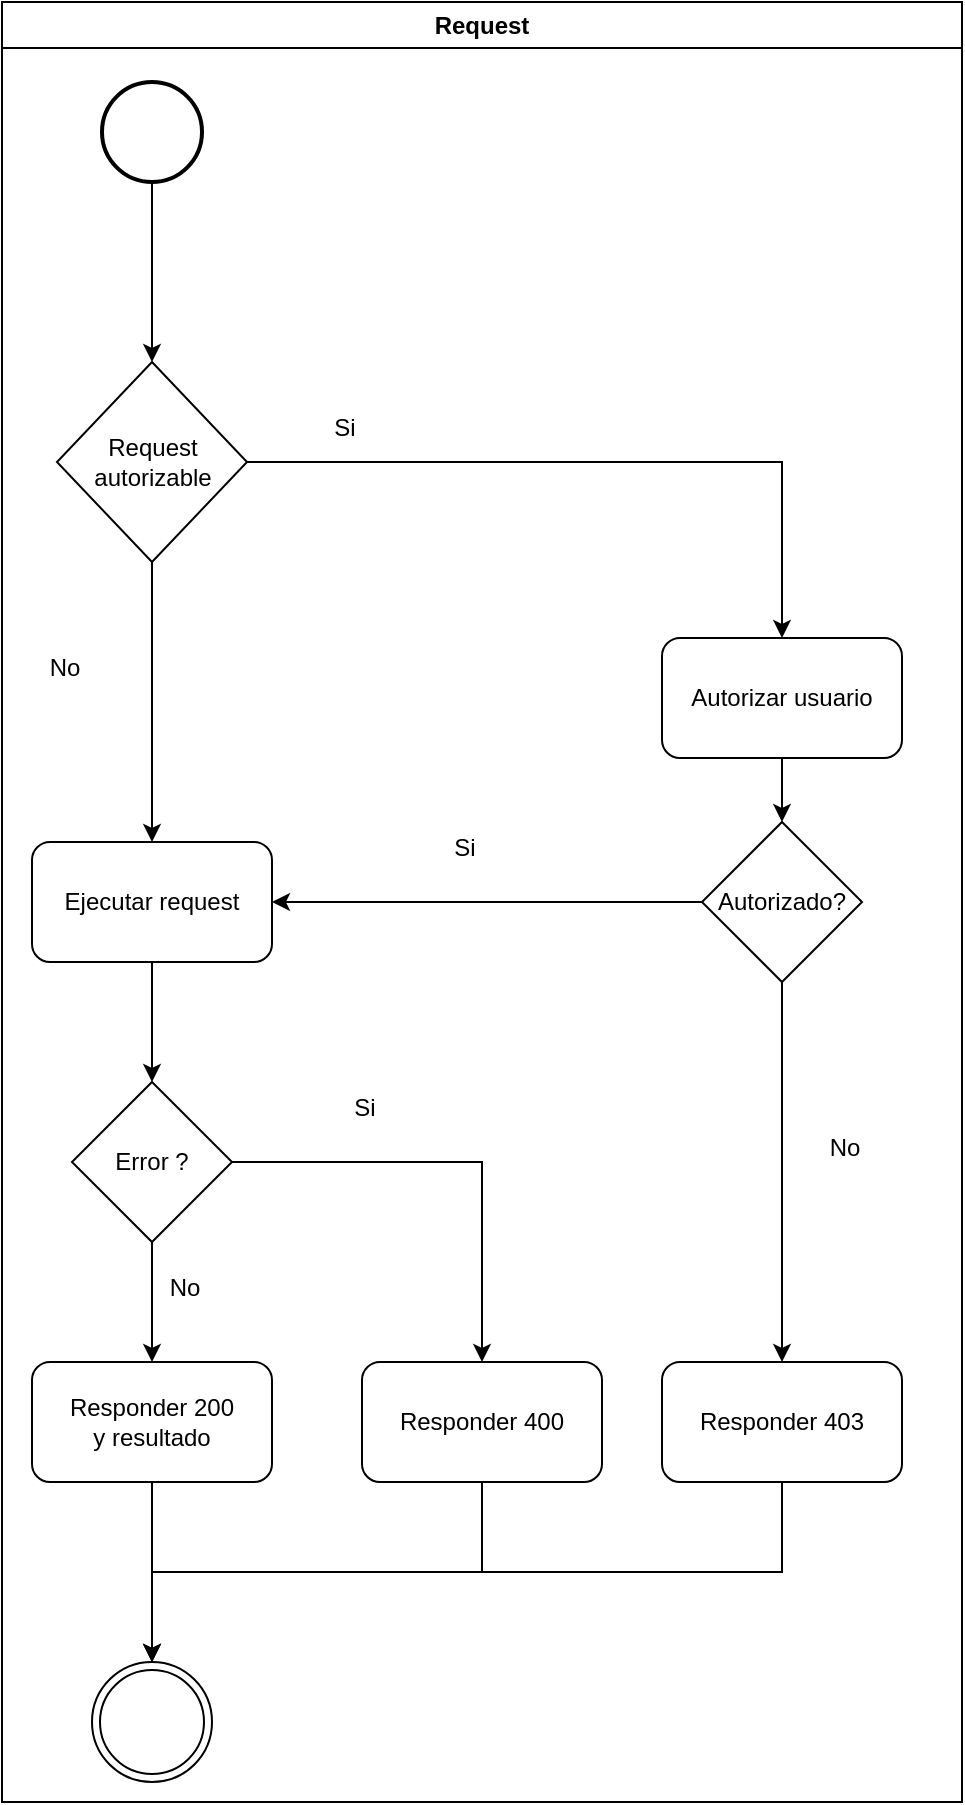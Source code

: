 <mxfile version="24.7.17" pages="10">
  <diagram name="Gateway" id="IwdFp8lIeXvBiCpKU_nV">
    <mxGraphModel dx="794" dy="448" grid="1" gridSize="10" guides="1" tooltips="1" connect="1" arrows="1" fold="1" page="1" pageScale="1" pageWidth="827" pageHeight="1169" math="0" shadow="0">
      <root>
        <mxCell id="0" />
        <mxCell id="1" parent="0" />
        <mxCell id="KxU4hoGWhdsybcIg7aRw-1" value="" style="ellipse;shape=doubleEllipse;html=1;dashed=0;whiteSpace=wrap;aspect=fixed;" parent="1" vertex="1">
          <mxGeometry x="305" y="840" width="60" height="60" as="geometry" />
        </mxCell>
        <mxCell id="KxU4hoGWhdsybcIg7aRw-4" style="edgeStyle=orthogonalEdgeStyle;rounded=0;orthogonalLoop=1;jettySize=auto;html=1;exitX=0.5;exitY=1;exitDx=0;exitDy=0;exitPerimeter=0;entryX=0.5;entryY=0;entryDx=0;entryDy=0;" parent="1" source="KxU4hoGWhdsybcIg7aRw-2" edge="1">
          <mxGeometry relative="1" as="geometry">
            <mxPoint x="335" y="190" as="targetPoint" />
          </mxGeometry>
        </mxCell>
        <mxCell id="KxU4hoGWhdsybcIg7aRw-2" value="" style="strokeWidth=2;html=1;shape=mxgraph.flowchart.start_2;whiteSpace=wrap;" parent="1" vertex="1">
          <mxGeometry x="310" y="50" width="50" height="50" as="geometry" />
        </mxCell>
        <mxCell id="KxU4hoGWhdsybcIg7aRw-6" style="edgeStyle=orthogonalEdgeStyle;rounded=0;orthogonalLoop=1;jettySize=auto;html=1;exitX=1;exitY=0.5;exitDx=0;exitDy=0;entryX=0.5;entryY=0;entryDx=0;entryDy=0;" parent="1" source="KxU4hoGWhdsybcIg7aRw-5" target="KxU4hoGWhdsybcIg7aRw-7" edge="1">
          <mxGeometry relative="1" as="geometry">
            <mxPoint x="500" y="330" as="targetPoint" />
          </mxGeometry>
        </mxCell>
        <mxCell id="KxU4hoGWhdsybcIg7aRw-9" style="edgeStyle=orthogonalEdgeStyle;rounded=0;orthogonalLoop=1;jettySize=auto;html=1;exitX=0.5;exitY=1;exitDx=0;exitDy=0;entryX=0.5;entryY=0;entryDx=0;entryDy=0;" parent="1" source="KxU4hoGWhdsybcIg7aRw-5" target="KxU4hoGWhdsybcIg7aRw-8" edge="1">
          <mxGeometry relative="1" as="geometry" />
        </mxCell>
        <mxCell id="KxU4hoGWhdsybcIg7aRw-5" value="Request autorizable" style="rhombus;whiteSpace=wrap;html=1;" parent="1" vertex="1">
          <mxGeometry x="287.5" y="190" width="95" height="100" as="geometry" />
        </mxCell>
        <mxCell id="KxU4hoGWhdsybcIg7aRw-24" style="edgeStyle=orthogonalEdgeStyle;rounded=0;orthogonalLoop=1;jettySize=auto;html=1;exitX=0.5;exitY=1;exitDx=0;exitDy=0;entryX=0.5;entryY=0;entryDx=0;entryDy=0;" parent="1" source="KxU4hoGWhdsybcIg7aRw-7" target="KxU4hoGWhdsybcIg7aRw-23" edge="1">
          <mxGeometry relative="1" as="geometry" />
        </mxCell>
        <mxCell id="KxU4hoGWhdsybcIg7aRw-7" value="Autorizar usuario" style="rounded=1;whiteSpace=wrap;html=1;" parent="1" vertex="1">
          <mxGeometry x="590" y="328" width="120" height="60" as="geometry" />
        </mxCell>
        <mxCell id="KxU4hoGWhdsybcIg7aRw-12" style="edgeStyle=orthogonalEdgeStyle;rounded=0;orthogonalLoop=1;jettySize=auto;html=1;exitX=0.5;exitY=1;exitDx=0;exitDy=0;" parent="1" source="KxU4hoGWhdsybcIg7aRw-8" edge="1">
          <mxGeometry relative="1" as="geometry">
            <mxPoint x="335" y="550" as="targetPoint" />
          </mxGeometry>
        </mxCell>
        <mxCell id="KxU4hoGWhdsybcIg7aRw-8" value="Ejecutar request" style="rounded=1;whiteSpace=wrap;html=1;" parent="1" vertex="1">
          <mxGeometry x="275" y="430" width="120" height="60" as="geometry" />
        </mxCell>
        <mxCell id="KxU4hoGWhdsybcIg7aRw-10" value="Si" style="text;html=1;align=center;verticalAlign=middle;resizable=0;points=[];autosize=1;strokeColor=none;fillColor=none;" parent="1" vertex="1">
          <mxGeometry x="416" y="208" width="30" height="30" as="geometry" />
        </mxCell>
        <mxCell id="KxU4hoGWhdsybcIg7aRw-11" value="No" style="text;html=1;align=center;verticalAlign=middle;resizable=0;points=[];autosize=1;strokeColor=none;fillColor=none;" parent="1" vertex="1">
          <mxGeometry x="271" y="328" width="40" height="30" as="geometry" />
        </mxCell>
        <mxCell id="KxU4hoGWhdsybcIg7aRw-17" style="edgeStyle=orthogonalEdgeStyle;rounded=0;orthogonalLoop=1;jettySize=auto;html=1;exitX=1;exitY=0.5;exitDx=0;exitDy=0;entryX=0.5;entryY=0;entryDx=0;entryDy=0;" parent="1" source="KxU4hoGWhdsybcIg7aRw-14" target="KxU4hoGWhdsybcIg7aRw-15" edge="1">
          <mxGeometry relative="1" as="geometry" />
        </mxCell>
        <mxCell id="KxU4hoGWhdsybcIg7aRw-18" style="edgeStyle=orthogonalEdgeStyle;rounded=0;orthogonalLoop=1;jettySize=auto;html=1;exitX=0.5;exitY=1;exitDx=0;exitDy=0;entryX=0.5;entryY=0;entryDx=0;entryDy=0;" parent="1" source="KxU4hoGWhdsybcIg7aRw-14" target="KxU4hoGWhdsybcIg7aRw-16" edge="1">
          <mxGeometry relative="1" as="geometry" />
        </mxCell>
        <mxCell id="KxU4hoGWhdsybcIg7aRw-14" value="Error ?" style="rhombus;whiteSpace=wrap;html=1;" parent="1" vertex="1">
          <mxGeometry x="295" y="550" width="80" height="80" as="geometry" />
        </mxCell>
        <mxCell id="KxU4hoGWhdsybcIg7aRw-21" style="edgeStyle=orthogonalEdgeStyle;rounded=0;orthogonalLoop=1;jettySize=auto;html=1;exitX=0.5;exitY=1;exitDx=0;exitDy=0;entryX=0.5;entryY=0;entryDx=0;entryDy=0;" parent="1" source="KxU4hoGWhdsybcIg7aRw-15" target="KxU4hoGWhdsybcIg7aRw-1" edge="1">
          <mxGeometry relative="1" as="geometry" />
        </mxCell>
        <mxCell id="KxU4hoGWhdsybcIg7aRw-15" value="Responder 400" style="rounded=1;whiteSpace=wrap;html=1;" parent="1" vertex="1">
          <mxGeometry x="440" y="690" width="120" height="60" as="geometry" />
        </mxCell>
        <mxCell id="KxU4hoGWhdsybcIg7aRw-22" style="edgeStyle=orthogonalEdgeStyle;rounded=0;orthogonalLoop=1;jettySize=auto;html=1;exitX=0.5;exitY=1;exitDx=0;exitDy=0;entryX=0.5;entryY=0;entryDx=0;entryDy=0;" parent="1" source="KxU4hoGWhdsybcIg7aRw-16" target="KxU4hoGWhdsybcIg7aRw-1" edge="1">
          <mxGeometry relative="1" as="geometry">
            <mxPoint x="335" y="830" as="targetPoint" />
          </mxGeometry>
        </mxCell>
        <mxCell id="KxU4hoGWhdsybcIg7aRw-16" value="Responder 200&lt;br&gt;y resultado" style="rounded=1;whiteSpace=wrap;html=1;" parent="1" vertex="1">
          <mxGeometry x="275" y="690" width="120" height="60" as="geometry" />
        </mxCell>
        <mxCell id="KxU4hoGWhdsybcIg7aRw-19" value="Si" style="text;html=1;align=center;verticalAlign=middle;resizable=0;points=[];autosize=1;strokeColor=none;fillColor=none;" parent="1" vertex="1">
          <mxGeometry x="426" y="548" width="30" height="30" as="geometry" />
        </mxCell>
        <mxCell id="KxU4hoGWhdsybcIg7aRw-20" value="No" style="text;html=1;align=center;verticalAlign=middle;resizable=0;points=[];autosize=1;strokeColor=none;fillColor=none;" parent="1" vertex="1">
          <mxGeometry x="331" y="638" width="40" height="30" as="geometry" />
        </mxCell>
        <mxCell id="KxU4hoGWhdsybcIg7aRw-25" style="edgeStyle=orthogonalEdgeStyle;rounded=0;orthogonalLoop=1;jettySize=auto;html=1;exitX=0;exitY=0.5;exitDx=0;exitDy=0;entryX=1;entryY=0.5;entryDx=0;entryDy=0;" parent="1" source="KxU4hoGWhdsybcIg7aRw-23" target="KxU4hoGWhdsybcIg7aRw-8" edge="1">
          <mxGeometry relative="1" as="geometry" />
        </mxCell>
        <mxCell id="KxU4hoGWhdsybcIg7aRw-27" style="edgeStyle=orthogonalEdgeStyle;rounded=0;orthogonalLoop=1;jettySize=auto;html=1;exitX=0.5;exitY=1;exitDx=0;exitDy=0;entryX=0.5;entryY=0;entryDx=0;entryDy=0;" parent="1" source="KxU4hoGWhdsybcIg7aRw-23" target="KxU4hoGWhdsybcIg7aRw-26" edge="1">
          <mxGeometry relative="1" as="geometry" />
        </mxCell>
        <mxCell id="KxU4hoGWhdsybcIg7aRw-23" value="Autorizado?" style="rhombus;whiteSpace=wrap;html=1;" parent="1" vertex="1">
          <mxGeometry x="610" y="420" width="80" height="80" as="geometry" />
        </mxCell>
        <mxCell id="KxU4hoGWhdsybcIg7aRw-30" style="edgeStyle=orthogonalEdgeStyle;rounded=0;orthogonalLoop=1;jettySize=auto;html=1;exitX=0.5;exitY=1;exitDx=0;exitDy=0;entryX=0.5;entryY=0;entryDx=0;entryDy=0;" parent="1" source="KxU4hoGWhdsybcIg7aRw-26" target="KxU4hoGWhdsybcIg7aRw-1" edge="1">
          <mxGeometry relative="1" as="geometry" />
        </mxCell>
        <mxCell id="KxU4hoGWhdsybcIg7aRw-26" value="Responder 403" style="rounded=1;whiteSpace=wrap;html=1;" parent="1" vertex="1">
          <mxGeometry x="590" y="690" width="120" height="60" as="geometry" />
        </mxCell>
        <mxCell id="KxU4hoGWhdsybcIg7aRw-28" value="Si" style="text;html=1;align=center;verticalAlign=middle;resizable=0;points=[];autosize=1;strokeColor=none;fillColor=none;" parent="1" vertex="1">
          <mxGeometry x="476" y="418" width="30" height="30" as="geometry" />
        </mxCell>
        <mxCell id="KxU4hoGWhdsybcIg7aRw-29" value="No" style="text;html=1;align=center;verticalAlign=middle;resizable=0;points=[];autosize=1;strokeColor=none;fillColor=none;" parent="1" vertex="1">
          <mxGeometry x="661" y="568" width="40" height="30" as="geometry" />
        </mxCell>
        <mxCell id="KxU4hoGWhdsybcIg7aRw-31" value="Request" style="swimlane;whiteSpace=wrap;html=1;" parent="1" vertex="1">
          <mxGeometry x="260" y="10" width="480" height="900" as="geometry" />
        </mxCell>
      </root>
    </mxGraphModel>
  </diagram>
  <diagram id="de2Ti6Ll4i5wXP_wUzMY" name="Users">
    <mxGraphModel dx="1434" dy="759" grid="1" gridSize="10" guides="1" tooltips="1" connect="1" arrows="1" fold="1" page="1" pageScale="1" pageWidth="827" pageHeight="1169" math="0" shadow="0">
      <root>
        <mxCell id="0" />
        <mxCell id="1" parent="0" />
        <mxCell id="CIx1S4k5_WABdd9CSFvj-5" style="edgeStyle=orthogonalEdgeStyle;rounded=0;orthogonalLoop=1;jettySize=auto;html=1;exitX=0.5;exitY=1;exitDx=0;exitDy=0;exitPerimeter=0;entryX=0.5;entryY=0;entryDx=0;entryDy=0;" edge="1" parent="1" source="CIx1S4k5_WABdd9CSFvj-2">
          <mxGeometry relative="1" as="geometry">
            <mxPoint x="400" y="260" as="targetPoint" />
          </mxGeometry>
        </mxCell>
        <mxCell id="CIx1S4k5_WABdd9CSFvj-2" value="" style="strokeWidth=2;html=1;shape=mxgraph.flowchart.start_2;whiteSpace=wrap;" vertex="1" parent="1">
          <mxGeometry x="370" y="120" width="60" height="60" as="geometry" />
        </mxCell>
        <mxCell id="CIx1S4k5_WABdd9CSFvj-3" value="" style="ellipse;shape=doubleEllipse;html=1;dashed=0;whiteSpace=wrap;aspect=fixed;" vertex="1" parent="1">
          <mxGeometry x="370" y="1010" width="60" height="60" as="geometry" />
        </mxCell>
        <mxCell id="CIx1S4k5_WABdd9CSFvj-8" style="edgeStyle=orthogonalEdgeStyle;rounded=0;orthogonalLoop=1;jettySize=auto;html=1;exitX=1;exitY=0.5;exitDx=0;exitDy=0;entryX=0.5;entryY=0;entryDx=0;entryDy=0;" edge="1" parent="1" source="CIx1S4k5_WABdd9CSFvj-6" target="CIx1S4k5_WABdd9CSFvj-16">
          <mxGeometry relative="1" as="geometry">
            <mxPoint x="580" y="650" as="targetPoint" />
            <Array as="points">
              <mxPoint x="610" y="300" />
              <mxPoint x="610" y="660" />
              <mxPoint x="400" y="660" />
            </Array>
          </mxGeometry>
        </mxCell>
        <mxCell id="CIx1S4k5_WABdd9CSFvj-11" style="edgeStyle=orthogonalEdgeStyle;rounded=0;orthogonalLoop=1;jettySize=auto;html=1;exitX=0.5;exitY=1;exitDx=0;exitDy=0;entryX=0.5;entryY=0;entryDx=0;entryDy=0;" edge="1" parent="1" source="CIx1S4k5_WABdd9CSFvj-6" target="CIx1S4k5_WABdd9CSFvj-10">
          <mxGeometry relative="1" as="geometry" />
        </mxCell>
        <mxCell id="CIx1S4k5_WABdd9CSFvj-6" value="anonimo?" style="rhombus;whiteSpace=wrap;html=1;" vertex="1" parent="1">
          <mxGeometry x="360" y="260" width="80" height="80" as="geometry" />
        </mxCell>
        <mxCell id="CIx1S4k5_WABdd9CSFvj-9" value="Si" style="text;html=1;align=center;verticalAlign=middle;resizable=0;points=[];autosize=1;strokeColor=none;fillColor=none;" vertex="1" parent="1">
          <mxGeometry x="506" y="268" width="30" height="30" as="geometry" />
        </mxCell>
        <mxCell id="CIx1S4k5_WABdd9CSFvj-15" style="edgeStyle=orthogonalEdgeStyle;rounded=0;orthogonalLoop=1;jettySize=auto;html=1;exitX=0.5;exitY=1;exitDx=0;exitDy=0;entryX=0.5;entryY=0;entryDx=0;entryDy=0;" edge="1" parent="1" source="CIx1S4k5_WABdd9CSFvj-10" target="CIx1S4k5_WABdd9CSFvj-14">
          <mxGeometry relative="1" as="geometry" />
        </mxCell>
        <mxCell id="CIx1S4k5_WABdd9CSFvj-10" value="Obtener identidad" style="rounded=1;whiteSpace=wrap;html=1;" vertex="1" parent="1">
          <mxGeometry x="340" y="420" width="120" height="60" as="geometry" />
        </mxCell>
        <mxCell id="CIx1S4k5_WABdd9CSFvj-12" value="No" style="text;html=1;align=center;verticalAlign=middle;resizable=0;points=[];autosize=1;strokeColor=none;fillColor=none;" vertex="1" parent="1">
          <mxGeometry x="400" y="358" width="40" height="30" as="geometry" />
        </mxCell>
        <mxCell id="CIx1S4k5_WABdd9CSFvj-17" style="edgeStyle=orthogonalEdgeStyle;rounded=0;orthogonalLoop=1;jettySize=auto;html=1;exitX=0.5;exitY=1;exitDx=0;exitDy=0;entryX=0.5;entryY=0;entryDx=0;entryDy=0;" edge="1" parent="1" source="CIx1S4k5_WABdd9CSFvj-14" target="CIx1S4k5_WABdd9CSFvj-16">
          <mxGeometry relative="1" as="geometry" />
        </mxCell>
        <mxCell id="CIx1S4k5_WABdd9CSFvj-14" value="Obtener tipo de usuario" style="rounded=1;whiteSpace=wrap;html=1;" vertex="1" parent="1">
          <mxGeometry x="340" y="560" width="120" height="60" as="geometry" />
        </mxCell>
        <mxCell id="CIx1S4k5_WABdd9CSFvj-20" style="edgeStyle=orthogonalEdgeStyle;rounded=0;orthogonalLoop=1;jettySize=auto;html=1;exitX=1;exitY=0.5;exitDx=0;exitDy=0;entryX=0.5;entryY=0;entryDx=0;entryDy=0;" edge="1" parent="1" source="CIx1S4k5_WABdd9CSFvj-16" target="CIx1S4k5_WABdd9CSFvj-18">
          <mxGeometry relative="1" as="geometry" />
        </mxCell>
        <mxCell id="CIx1S4k5_WABdd9CSFvj-21" style="edgeStyle=orthogonalEdgeStyle;rounded=0;orthogonalLoop=1;jettySize=auto;html=1;exitX=0.5;exitY=1;exitDx=0;exitDy=0;entryX=0.5;entryY=0;entryDx=0;entryDy=0;" edge="1" parent="1" source="CIx1S4k5_WABdd9CSFvj-16" target="CIx1S4k5_WABdd9CSFvj-19">
          <mxGeometry relative="1" as="geometry" />
        </mxCell>
        <mxCell id="CIx1S4k5_WABdd9CSFvj-16" value="Tipo autorizado ?" style="rhombus;whiteSpace=wrap;html=1;" vertex="1" parent="1">
          <mxGeometry x="355" y="700" width="90" height="90" as="geometry" />
        </mxCell>
        <mxCell id="CIx1S4k5_WABdd9CSFvj-26" style="edgeStyle=orthogonalEdgeStyle;rounded=0;orthogonalLoop=1;jettySize=auto;html=1;exitX=0.5;exitY=1;exitDx=0;exitDy=0;" edge="1" parent="1" source="CIx1S4k5_WABdd9CSFvj-18">
          <mxGeometry relative="1" as="geometry">
            <mxPoint x="400" y="1010" as="targetPoint" />
          </mxGeometry>
        </mxCell>
        <mxCell id="CIx1S4k5_WABdd9CSFvj-18" value="Responder 200" style="rounded=1;whiteSpace=wrap;html=1;" vertex="1" parent="1">
          <mxGeometry x="536" y="850" width="120" height="60" as="geometry" />
        </mxCell>
        <mxCell id="CIx1S4k5_WABdd9CSFvj-25" style="edgeStyle=orthogonalEdgeStyle;rounded=0;orthogonalLoop=1;jettySize=auto;html=1;exitX=0.5;exitY=1;exitDx=0;exitDy=0;entryX=0.5;entryY=0;entryDx=0;entryDy=0;" edge="1" parent="1" source="CIx1S4k5_WABdd9CSFvj-19" target="CIx1S4k5_WABdd9CSFvj-3">
          <mxGeometry relative="1" as="geometry" />
        </mxCell>
        <mxCell id="CIx1S4k5_WABdd9CSFvj-19" value="Responder 400" style="rounded=1;whiteSpace=wrap;html=1;" vertex="1" parent="1">
          <mxGeometry x="340" y="850" width="120" height="60" as="geometry" />
        </mxCell>
        <mxCell id="CIx1S4k5_WABdd9CSFvj-22" value="Si" style="text;html=1;align=center;verticalAlign=middle;resizable=0;points=[];autosize=1;strokeColor=none;fillColor=none;" vertex="1" parent="1">
          <mxGeometry x="506" y="708" width="30" height="30" as="geometry" />
        </mxCell>
        <mxCell id="CIx1S4k5_WABdd9CSFvj-24" value="No" style="text;html=1;align=center;verticalAlign=middle;resizable=0;points=[];autosize=1;strokeColor=none;fillColor=none;" vertex="1" parent="1">
          <mxGeometry x="401" y="798" width="40" height="30" as="geometry" />
        </mxCell>
        <mxCell id="CIx1S4k5_WABdd9CSFvj-27" value="AuthorizationRequest" style="swimlane;whiteSpace=wrap;html=1;" vertex="1" parent="1">
          <mxGeometry x="310" y="90" width="350" height="990" as="geometry" />
        </mxCell>
      </root>
    </mxGraphModel>
  </diagram>
  <diagram name="Gateway" id="NYOi9cbmRagHpEi-45nk">
    <mxGraphModel dx="1434" dy="759" grid="1" gridSize="10" guides="1" tooltips="1" connect="1" arrows="1" fold="1" page="1" pageScale="1" pageWidth="827" pageHeight="1169" math="0" shadow="0">
      <root>
        <mxCell id="0" />
        <mxCell id="1" parent="0" />
        <mxCell id="KxU4hoGWhdsybcIg7aRw-1" value="" style="ellipse;shape=doubleEllipse;html=1;dashed=0;whiteSpace=wrap;aspect=fixed;" vertex="1" parent="1">
          <mxGeometry x="305" y="840" width="60" height="60" as="geometry" />
        </mxCell>
        <mxCell id="KxU4hoGWhdsybcIg7aRw-4" style="edgeStyle=orthogonalEdgeStyle;rounded=0;orthogonalLoop=1;jettySize=auto;html=1;exitX=0.5;exitY=1;exitDx=0;exitDy=0;exitPerimeter=0;entryX=0.5;entryY=0;entryDx=0;entryDy=0;" edge="1" parent="1" source="KxU4hoGWhdsybcIg7aRw-2">
          <mxGeometry relative="1" as="geometry">
            <mxPoint x="335" y="190" as="targetPoint" />
          </mxGeometry>
        </mxCell>
        <mxCell id="KxU4hoGWhdsybcIg7aRw-2" value="" style="strokeWidth=2;html=1;shape=mxgraph.flowchart.start_2;whiteSpace=wrap;" vertex="1" parent="1">
          <mxGeometry x="310" y="50" width="50" height="50" as="geometry" />
        </mxCell>
        <mxCell id="KxU4hoGWhdsybcIg7aRw-6" style="edgeStyle=orthogonalEdgeStyle;rounded=0;orthogonalLoop=1;jettySize=auto;html=1;exitX=1;exitY=0.5;exitDx=0;exitDy=0;entryX=0.5;entryY=0;entryDx=0;entryDy=0;" edge="1" parent="1" source="KxU4hoGWhdsybcIg7aRw-5" target="KxU4hoGWhdsybcIg7aRw-7">
          <mxGeometry relative="1" as="geometry">
            <mxPoint x="500" y="330" as="targetPoint" />
          </mxGeometry>
        </mxCell>
        <mxCell id="KxU4hoGWhdsybcIg7aRw-9" style="edgeStyle=orthogonalEdgeStyle;rounded=0;orthogonalLoop=1;jettySize=auto;html=1;exitX=0.5;exitY=1;exitDx=0;exitDy=0;entryX=0.5;entryY=0;entryDx=0;entryDy=0;" edge="1" parent="1" source="KxU4hoGWhdsybcIg7aRw-5" target="KxU4hoGWhdsybcIg7aRw-8">
          <mxGeometry relative="1" as="geometry" />
        </mxCell>
        <mxCell id="KxU4hoGWhdsybcIg7aRw-5" value="Request autorizable" style="rhombus;whiteSpace=wrap;html=1;" vertex="1" parent="1">
          <mxGeometry x="287.5" y="190" width="95" height="100" as="geometry" />
        </mxCell>
        <mxCell id="KxU4hoGWhdsybcIg7aRw-24" style="edgeStyle=orthogonalEdgeStyle;rounded=0;orthogonalLoop=1;jettySize=auto;html=1;exitX=0.5;exitY=1;exitDx=0;exitDy=0;entryX=0.5;entryY=0;entryDx=0;entryDy=0;" edge="1" parent="1" source="KxU4hoGWhdsybcIg7aRw-7" target="KxU4hoGWhdsybcIg7aRw-23">
          <mxGeometry relative="1" as="geometry" />
        </mxCell>
        <mxCell id="KxU4hoGWhdsybcIg7aRw-7" value="Autorizar usuario" style="rounded=1;whiteSpace=wrap;html=1;" vertex="1" parent="1">
          <mxGeometry x="590" y="328" width="120" height="60" as="geometry" />
        </mxCell>
        <mxCell id="KxU4hoGWhdsybcIg7aRw-12" style="edgeStyle=orthogonalEdgeStyle;rounded=0;orthogonalLoop=1;jettySize=auto;html=1;exitX=0.5;exitY=1;exitDx=0;exitDy=0;" edge="1" parent="1" source="KxU4hoGWhdsybcIg7aRw-8">
          <mxGeometry relative="1" as="geometry">
            <mxPoint x="335" y="550" as="targetPoint" />
          </mxGeometry>
        </mxCell>
        <mxCell id="KxU4hoGWhdsybcIg7aRw-8" value="Ejecutar request" style="rounded=1;whiteSpace=wrap;html=1;" vertex="1" parent="1">
          <mxGeometry x="275" y="430" width="120" height="60" as="geometry" />
        </mxCell>
        <mxCell id="KxU4hoGWhdsybcIg7aRw-10" value="Si" style="text;html=1;align=center;verticalAlign=middle;resizable=0;points=[];autosize=1;strokeColor=none;fillColor=none;" vertex="1" parent="1">
          <mxGeometry x="416" y="208" width="30" height="30" as="geometry" />
        </mxCell>
        <mxCell id="KxU4hoGWhdsybcIg7aRw-11" value="No" style="text;html=1;align=center;verticalAlign=middle;resizable=0;points=[];autosize=1;strokeColor=none;fillColor=none;" vertex="1" parent="1">
          <mxGeometry x="271" y="328" width="40" height="30" as="geometry" />
        </mxCell>
        <mxCell id="KxU4hoGWhdsybcIg7aRw-17" style="edgeStyle=orthogonalEdgeStyle;rounded=0;orthogonalLoop=1;jettySize=auto;html=1;exitX=1;exitY=0.5;exitDx=0;exitDy=0;entryX=0.5;entryY=0;entryDx=0;entryDy=0;" edge="1" parent="1" source="KxU4hoGWhdsybcIg7aRw-14" target="KxU4hoGWhdsybcIg7aRw-15">
          <mxGeometry relative="1" as="geometry" />
        </mxCell>
        <mxCell id="KxU4hoGWhdsybcIg7aRw-18" style="edgeStyle=orthogonalEdgeStyle;rounded=0;orthogonalLoop=1;jettySize=auto;html=1;exitX=0.5;exitY=1;exitDx=0;exitDy=0;entryX=0.5;entryY=0;entryDx=0;entryDy=0;" edge="1" parent="1" source="KxU4hoGWhdsybcIg7aRw-14" target="KxU4hoGWhdsybcIg7aRw-16">
          <mxGeometry relative="1" as="geometry" />
        </mxCell>
        <mxCell id="KxU4hoGWhdsybcIg7aRw-14" value="Error ?" style="rhombus;whiteSpace=wrap;html=1;" vertex="1" parent="1">
          <mxGeometry x="295" y="550" width="80" height="80" as="geometry" />
        </mxCell>
        <mxCell id="KxU4hoGWhdsybcIg7aRw-21" style="edgeStyle=orthogonalEdgeStyle;rounded=0;orthogonalLoop=1;jettySize=auto;html=1;exitX=0.5;exitY=1;exitDx=0;exitDy=0;entryX=0.5;entryY=0;entryDx=0;entryDy=0;" edge="1" parent="1" source="KxU4hoGWhdsybcIg7aRw-15" target="KxU4hoGWhdsybcIg7aRw-1">
          <mxGeometry relative="1" as="geometry" />
        </mxCell>
        <mxCell id="KxU4hoGWhdsybcIg7aRw-15" value="Responder 400" style="rounded=1;whiteSpace=wrap;html=1;" vertex="1" parent="1">
          <mxGeometry x="440" y="690" width="120" height="60" as="geometry" />
        </mxCell>
        <mxCell id="KxU4hoGWhdsybcIg7aRw-22" style="edgeStyle=orthogonalEdgeStyle;rounded=0;orthogonalLoop=1;jettySize=auto;html=1;exitX=0.5;exitY=1;exitDx=0;exitDy=0;entryX=0.5;entryY=0;entryDx=0;entryDy=0;" edge="1" parent="1" source="KxU4hoGWhdsybcIg7aRw-16" target="KxU4hoGWhdsybcIg7aRw-1">
          <mxGeometry relative="1" as="geometry">
            <mxPoint x="335" y="830" as="targetPoint" />
          </mxGeometry>
        </mxCell>
        <mxCell id="KxU4hoGWhdsybcIg7aRw-16" value="Responder 200&lt;br&gt;y resultado" style="rounded=1;whiteSpace=wrap;html=1;" vertex="1" parent="1">
          <mxGeometry x="275" y="690" width="120" height="60" as="geometry" />
        </mxCell>
        <mxCell id="KxU4hoGWhdsybcIg7aRw-19" value="Si" style="text;html=1;align=center;verticalAlign=middle;resizable=0;points=[];autosize=1;strokeColor=none;fillColor=none;" vertex="1" parent="1">
          <mxGeometry x="426" y="548" width="30" height="30" as="geometry" />
        </mxCell>
        <mxCell id="KxU4hoGWhdsybcIg7aRw-20" value="No" style="text;html=1;align=center;verticalAlign=middle;resizable=0;points=[];autosize=1;strokeColor=none;fillColor=none;" vertex="1" parent="1">
          <mxGeometry x="331" y="638" width="40" height="30" as="geometry" />
        </mxCell>
        <mxCell id="KxU4hoGWhdsybcIg7aRw-25" style="edgeStyle=orthogonalEdgeStyle;rounded=0;orthogonalLoop=1;jettySize=auto;html=1;exitX=0;exitY=0.5;exitDx=0;exitDy=0;entryX=1;entryY=0.5;entryDx=0;entryDy=0;" edge="1" parent="1" source="KxU4hoGWhdsybcIg7aRw-23" target="KxU4hoGWhdsybcIg7aRw-8">
          <mxGeometry relative="1" as="geometry" />
        </mxCell>
        <mxCell id="KxU4hoGWhdsybcIg7aRw-27" style="edgeStyle=orthogonalEdgeStyle;rounded=0;orthogonalLoop=1;jettySize=auto;html=1;exitX=0.5;exitY=1;exitDx=0;exitDy=0;entryX=0.5;entryY=0;entryDx=0;entryDy=0;" edge="1" parent="1" source="KxU4hoGWhdsybcIg7aRw-23" target="KxU4hoGWhdsybcIg7aRw-26">
          <mxGeometry relative="1" as="geometry" />
        </mxCell>
        <mxCell id="KxU4hoGWhdsybcIg7aRw-23" value="Autorizado?" style="rhombus;whiteSpace=wrap;html=1;" vertex="1" parent="1">
          <mxGeometry x="610" y="420" width="80" height="80" as="geometry" />
        </mxCell>
        <mxCell id="KxU4hoGWhdsybcIg7aRw-30" style="edgeStyle=orthogonalEdgeStyle;rounded=0;orthogonalLoop=1;jettySize=auto;html=1;exitX=0.5;exitY=1;exitDx=0;exitDy=0;entryX=0.5;entryY=0;entryDx=0;entryDy=0;" edge="1" parent="1" source="KxU4hoGWhdsybcIg7aRw-26" target="KxU4hoGWhdsybcIg7aRw-1">
          <mxGeometry relative="1" as="geometry" />
        </mxCell>
        <mxCell id="KxU4hoGWhdsybcIg7aRw-26" value="Responder 403" style="rounded=1;whiteSpace=wrap;html=1;" vertex="1" parent="1">
          <mxGeometry x="590" y="690" width="120" height="60" as="geometry" />
        </mxCell>
        <mxCell id="KxU4hoGWhdsybcIg7aRw-28" value="Si" style="text;html=1;align=center;verticalAlign=middle;resizable=0;points=[];autosize=1;strokeColor=none;fillColor=none;" vertex="1" parent="1">
          <mxGeometry x="476" y="418" width="30" height="30" as="geometry" />
        </mxCell>
        <mxCell id="KxU4hoGWhdsybcIg7aRw-29" value="No" style="text;html=1;align=center;verticalAlign=middle;resizable=0;points=[];autosize=1;strokeColor=none;fillColor=none;" vertex="1" parent="1">
          <mxGeometry x="661" y="568" width="40" height="30" as="geometry" />
        </mxCell>
        <mxCell id="KxU4hoGWhdsybcIg7aRw-31" value="Request" style="swimlane;whiteSpace=wrap;html=1;" vertex="1" parent="1">
          <mxGeometry x="260" y="10" width="480" height="900" as="geometry" />
        </mxCell>
      </root>
    </mxGraphModel>
  </diagram>
  <diagram name="Users" id="MBPqUVKrkRQUSIssqtU4">
    <mxGraphModel dx="1434" dy="759" grid="1" gridSize="10" guides="1" tooltips="1" connect="1" arrows="1" fold="1" page="1" pageScale="1" pageWidth="827" pageHeight="1169" math="0" shadow="0">
      <root>
        <mxCell id="0" />
        <mxCell id="1" parent="0" />
        <mxCell id="CIx1S4k5_WABdd9CSFvj-5" style="edgeStyle=orthogonalEdgeStyle;rounded=0;orthogonalLoop=1;jettySize=auto;html=1;exitX=0.5;exitY=1;exitDx=0;exitDy=0;exitPerimeter=0;entryX=0.5;entryY=0;entryDx=0;entryDy=0;" edge="1" parent="1" source="CIx1S4k5_WABdd9CSFvj-2">
          <mxGeometry relative="1" as="geometry">
            <mxPoint x="400" y="260" as="targetPoint" />
          </mxGeometry>
        </mxCell>
        <mxCell id="CIx1S4k5_WABdd9CSFvj-2" value="" style="strokeWidth=2;html=1;shape=mxgraph.flowchart.start_2;whiteSpace=wrap;" vertex="1" parent="1">
          <mxGeometry x="370" y="120" width="60" height="60" as="geometry" />
        </mxCell>
        <mxCell id="CIx1S4k5_WABdd9CSFvj-3" value="" style="ellipse;shape=doubleEllipse;html=1;dashed=0;whiteSpace=wrap;aspect=fixed;" vertex="1" parent="1">
          <mxGeometry x="370" y="1010" width="60" height="60" as="geometry" />
        </mxCell>
        <mxCell id="CIx1S4k5_WABdd9CSFvj-8" style="edgeStyle=orthogonalEdgeStyle;rounded=0;orthogonalLoop=1;jettySize=auto;html=1;exitX=1;exitY=0.5;exitDx=0;exitDy=0;entryX=0.5;entryY=0;entryDx=0;entryDy=0;" edge="1" parent="1" source="CIx1S4k5_WABdd9CSFvj-6" target="CIx1S4k5_WABdd9CSFvj-16">
          <mxGeometry relative="1" as="geometry">
            <mxPoint x="580" y="650" as="targetPoint" />
            <Array as="points">
              <mxPoint x="610" y="300" />
              <mxPoint x="610" y="660" />
              <mxPoint x="400" y="660" />
            </Array>
          </mxGeometry>
        </mxCell>
        <mxCell id="CIx1S4k5_WABdd9CSFvj-11" style="edgeStyle=orthogonalEdgeStyle;rounded=0;orthogonalLoop=1;jettySize=auto;html=1;exitX=0.5;exitY=1;exitDx=0;exitDy=0;entryX=0.5;entryY=0;entryDx=0;entryDy=0;" edge="1" parent="1" source="CIx1S4k5_WABdd9CSFvj-6" target="CIx1S4k5_WABdd9CSFvj-10">
          <mxGeometry relative="1" as="geometry" />
        </mxCell>
        <mxCell id="CIx1S4k5_WABdd9CSFvj-6" value="anonimo?" style="rhombus;whiteSpace=wrap;html=1;" vertex="1" parent="1">
          <mxGeometry x="360" y="260" width="80" height="80" as="geometry" />
        </mxCell>
        <mxCell id="CIx1S4k5_WABdd9CSFvj-9" value="Si" style="text;html=1;align=center;verticalAlign=middle;resizable=0;points=[];autosize=1;strokeColor=none;fillColor=none;" vertex="1" parent="1">
          <mxGeometry x="506" y="268" width="30" height="30" as="geometry" />
        </mxCell>
        <mxCell id="CIx1S4k5_WABdd9CSFvj-15" style="edgeStyle=orthogonalEdgeStyle;rounded=0;orthogonalLoop=1;jettySize=auto;html=1;exitX=0.5;exitY=1;exitDx=0;exitDy=0;entryX=0.5;entryY=0;entryDx=0;entryDy=0;" edge="1" parent="1" source="CIx1S4k5_WABdd9CSFvj-10" target="CIx1S4k5_WABdd9CSFvj-14">
          <mxGeometry relative="1" as="geometry" />
        </mxCell>
        <mxCell id="CIx1S4k5_WABdd9CSFvj-10" value="Obtener identidad" style="rounded=1;whiteSpace=wrap;html=1;" vertex="1" parent="1">
          <mxGeometry x="340" y="420" width="120" height="60" as="geometry" />
        </mxCell>
        <mxCell id="CIx1S4k5_WABdd9CSFvj-12" value="No" style="text;html=1;align=center;verticalAlign=middle;resizable=0;points=[];autosize=1;strokeColor=none;fillColor=none;" vertex="1" parent="1">
          <mxGeometry x="400" y="358" width="40" height="30" as="geometry" />
        </mxCell>
        <mxCell id="CIx1S4k5_WABdd9CSFvj-17" style="edgeStyle=orthogonalEdgeStyle;rounded=0;orthogonalLoop=1;jettySize=auto;html=1;exitX=0.5;exitY=1;exitDx=0;exitDy=0;entryX=0.5;entryY=0;entryDx=0;entryDy=0;" edge="1" parent="1" source="CIx1S4k5_WABdd9CSFvj-14" target="CIx1S4k5_WABdd9CSFvj-16">
          <mxGeometry relative="1" as="geometry" />
        </mxCell>
        <mxCell id="CIx1S4k5_WABdd9CSFvj-14" value="Obtener tipo de usuario" style="rounded=1;whiteSpace=wrap;html=1;" vertex="1" parent="1">
          <mxGeometry x="340" y="560" width="120" height="60" as="geometry" />
        </mxCell>
        <mxCell id="CIx1S4k5_WABdd9CSFvj-20" style="edgeStyle=orthogonalEdgeStyle;rounded=0;orthogonalLoop=1;jettySize=auto;html=1;exitX=1;exitY=0.5;exitDx=0;exitDy=0;entryX=0.5;entryY=0;entryDx=0;entryDy=0;" edge="1" parent="1" source="CIx1S4k5_WABdd9CSFvj-16" target="CIx1S4k5_WABdd9CSFvj-18">
          <mxGeometry relative="1" as="geometry" />
        </mxCell>
        <mxCell id="CIx1S4k5_WABdd9CSFvj-21" style="edgeStyle=orthogonalEdgeStyle;rounded=0;orthogonalLoop=1;jettySize=auto;html=1;exitX=0.5;exitY=1;exitDx=0;exitDy=0;entryX=0.5;entryY=0;entryDx=0;entryDy=0;" edge="1" parent="1" source="CIx1S4k5_WABdd9CSFvj-16" target="CIx1S4k5_WABdd9CSFvj-19">
          <mxGeometry relative="1" as="geometry" />
        </mxCell>
        <mxCell id="CIx1S4k5_WABdd9CSFvj-16" value="Tipo autorizado ?" style="rhombus;whiteSpace=wrap;html=1;" vertex="1" parent="1">
          <mxGeometry x="355" y="700" width="90" height="90" as="geometry" />
        </mxCell>
        <mxCell id="CIx1S4k5_WABdd9CSFvj-26" style="edgeStyle=orthogonalEdgeStyle;rounded=0;orthogonalLoop=1;jettySize=auto;html=1;exitX=0.5;exitY=1;exitDx=0;exitDy=0;" edge="1" parent="1" source="CIx1S4k5_WABdd9CSFvj-18">
          <mxGeometry relative="1" as="geometry">
            <mxPoint x="400" y="1010" as="targetPoint" />
          </mxGeometry>
        </mxCell>
        <mxCell id="CIx1S4k5_WABdd9CSFvj-18" value="Responder 200" style="rounded=1;whiteSpace=wrap;html=1;" vertex="1" parent="1">
          <mxGeometry x="536" y="850" width="120" height="60" as="geometry" />
        </mxCell>
        <mxCell id="CIx1S4k5_WABdd9CSFvj-25" style="edgeStyle=orthogonalEdgeStyle;rounded=0;orthogonalLoop=1;jettySize=auto;html=1;exitX=0.5;exitY=1;exitDx=0;exitDy=0;entryX=0.5;entryY=0;entryDx=0;entryDy=0;" edge="1" parent="1" source="CIx1S4k5_WABdd9CSFvj-19" target="CIx1S4k5_WABdd9CSFvj-3">
          <mxGeometry relative="1" as="geometry" />
        </mxCell>
        <mxCell id="CIx1S4k5_WABdd9CSFvj-19" value="Responder 400" style="rounded=1;whiteSpace=wrap;html=1;" vertex="1" parent="1">
          <mxGeometry x="340" y="850" width="120" height="60" as="geometry" />
        </mxCell>
        <mxCell id="CIx1S4k5_WABdd9CSFvj-22" value="Si" style="text;html=1;align=center;verticalAlign=middle;resizable=0;points=[];autosize=1;strokeColor=none;fillColor=none;" vertex="1" parent="1">
          <mxGeometry x="506" y="708" width="30" height="30" as="geometry" />
        </mxCell>
        <mxCell id="CIx1S4k5_WABdd9CSFvj-24" value="No" style="text;html=1;align=center;verticalAlign=middle;resizable=0;points=[];autosize=1;strokeColor=none;fillColor=none;" vertex="1" parent="1">
          <mxGeometry x="401" y="798" width="40" height="30" as="geometry" />
        </mxCell>
        <mxCell id="CIx1S4k5_WABdd9CSFvj-27" value="AuthorizationRequest" style="swimlane;whiteSpace=wrap;html=1;" vertex="1" parent="1">
          <mxGeometry x="310" y="90" width="350" height="990" as="geometry" />
        </mxCell>
      </root>
    </mxGraphModel>
  </diagram>
  <diagram name="Communications" id="X-iJGlvp_Rfq4qevfEHK">
    <mxGraphModel dx="794" dy="448" grid="1" gridSize="10" guides="1" tooltips="1" connect="1" arrows="1" fold="1" page="1" pageScale="1" pageWidth="827" pageHeight="1169" math="0" shadow="0">
      <root>
        <mxCell id="0" />
        <mxCell id="1" parent="0" />
        <mxCell id="8wDM6yecOxzjWh1pIspE-3" value="" style="ellipse;shape=doubleEllipse;html=1;dashed=0;whiteSpace=wrap;aspect=fixed;" parent="1" vertex="1">
          <mxGeometry x="299" y="1000" width="60" height="60" as="geometry" />
        </mxCell>
        <mxCell id="8wDM6yecOxzjWh1pIspE-14" style="edgeStyle=orthogonalEdgeStyle;rounded=0;orthogonalLoop=1;jettySize=auto;html=1;exitX=0;exitY=0.5;exitDx=0;exitDy=0;entryX=0.5;entryY=0;entryDx=0;entryDy=0;" parent="1" source="8wDM6yecOxzjWh1pIspE-26" target="8wDM6yecOxzjWh1pIspE-19" edge="1">
          <mxGeometry relative="1" as="geometry">
            <mxPoint x="329" y="780" as="sourcePoint" />
          </mxGeometry>
        </mxCell>
        <mxCell id="8wDM6yecOxzjWh1pIspE-18" style="edgeStyle=orthogonalEdgeStyle;rounded=0;orthogonalLoop=1;jettySize=auto;html=1;exitX=0.5;exitY=1;exitDx=0;exitDy=0;entryX=0.5;entryY=0;entryDx=0;entryDy=0;" parent="1" source="8wDM6yecOxzjWh1pIspE-19" target="8wDM6yecOxzjWh1pIspE-3" edge="1">
          <mxGeometry relative="1" as="geometry" />
        </mxCell>
        <mxCell id="8wDM6yecOxzjWh1pIspE-19" value="Responder 400" style="rounded=1;whiteSpace=wrap;html=1;" parent="1" vertex="1">
          <mxGeometry x="269" y="840" width="120" height="60" as="geometry" />
        </mxCell>
        <mxCell id="8wDM6yecOxzjWh1pIspE-22" value="NotificationRequest" style="swimlane;whiteSpace=wrap;html=1;" parent="1" vertex="1">
          <mxGeometry x="239" y="80" width="361" height="990" as="geometry" />
        </mxCell>
        <mxCell id="8wDM6yecOxzjWh1pIspE-23" value="Responder 200" style="rounded=1;whiteSpace=wrap;html=1;" parent="8wDM6yecOxzjWh1pIspE-22" vertex="1">
          <mxGeometry x="201" y="760" width="120" height="60" as="geometry" />
        </mxCell>
        <mxCell id="8wDM6yecOxzjWh1pIspE-25" style="edgeStyle=orthogonalEdgeStyle;rounded=0;orthogonalLoop=1;jettySize=auto;html=1;exitX=0.5;exitY=1;exitDx=0;exitDy=0;exitPerimeter=0;entryX=0.5;entryY=0;entryDx=0;entryDy=0;" parent="8wDM6yecOxzjWh1pIspE-22" source="8wDM6yecOxzjWh1pIspE-2" target="8wDM6yecOxzjWh1pIspE-24" edge="1">
          <mxGeometry relative="1" as="geometry" />
        </mxCell>
        <mxCell id="8wDM6yecOxzjWh1pIspE-2" value="" style="strokeWidth=2;html=1;shape=mxgraph.flowchart.start_2;whiteSpace=wrap;" parent="8wDM6yecOxzjWh1pIspE-22" vertex="1">
          <mxGeometry x="145" y="30" width="60" height="60" as="geometry" />
        </mxCell>
        <mxCell id="8wDM6yecOxzjWh1pIspE-27" style="edgeStyle=orthogonalEdgeStyle;rounded=0;orthogonalLoop=1;jettySize=auto;html=1;exitX=0.5;exitY=1;exitDx=0;exitDy=0;entryX=0.5;entryY=0;entryDx=0;entryDy=0;" parent="8wDM6yecOxzjWh1pIspE-22" source="8wDM6yecOxzjWh1pIspE-24" target="8wDM6yecOxzjWh1pIspE-26" edge="1">
          <mxGeometry relative="1" as="geometry" />
        </mxCell>
        <mxCell id="8wDM6yecOxzjWh1pIspE-24" value="&lt;div&gt;Obtener numero&lt;/div&gt;&lt;div&gt;de usuario&lt;br&gt;&lt;/div&gt;" style="rounded=1;whiteSpace=wrap;html=1;" parent="8wDM6yecOxzjWh1pIspE-22" vertex="1">
          <mxGeometry x="115" y="170" width="120" height="60" as="geometry" />
        </mxCell>
        <mxCell id="8wDM6yecOxzjWh1pIspE-29" style="edgeStyle=orthogonalEdgeStyle;rounded=0;orthogonalLoop=1;jettySize=auto;html=1;exitX=1;exitY=0.5;exitDx=0;exitDy=0;entryX=0.5;entryY=0;entryDx=0;entryDy=0;" parent="8wDM6yecOxzjWh1pIspE-22" source="8wDM6yecOxzjWh1pIspE-26" target="8wDM6yecOxzjWh1pIspE-28" edge="1">
          <mxGeometry relative="1" as="geometry" />
        </mxCell>
        <mxCell id="8wDM6yecOxzjWh1pIspE-26" value="&lt;div&gt;Usuario&lt;/div&gt;&lt;div&gt;existe ?&lt;br&gt;&lt;/div&gt;" style="rhombus;whiteSpace=wrap;html=1;" parent="8wDM6yecOxzjWh1pIspE-22" vertex="1">
          <mxGeometry x="135" y="290" width="80" height="80" as="geometry" />
        </mxCell>
        <mxCell id="8wDM6yecOxzjWh1pIspE-21" value="No" style="text;html=1;align=center;verticalAlign=middle;resizable=0;points=[];autosize=1;strokeColor=none;fillColor=none;" parent="8wDM6yecOxzjWh1pIspE-22" vertex="1">
          <mxGeometry x="91" y="290" width="40" height="30" as="geometry" />
        </mxCell>
        <mxCell id="8wDM6yecOxzjWh1pIspE-31" style="edgeStyle=orthogonalEdgeStyle;rounded=0;orthogonalLoop=1;jettySize=auto;html=1;exitX=0.5;exitY=1;exitDx=0;exitDy=0;entryX=0.5;entryY=0;entryDx=0;entryDy=0;" parent="8wDM6yecOxzjWh1pIspE-22" source="8wDM6yecOxzjWh1pIspE-28" target="8wDM6yecOxzjWh1pIspE-30" edge="1">
          <mxGeometry relative="1" as="geometry" />
        </mxCell>
        <mxCell id="8wDM6yecOxzjWh1pIspE-28" value="Enviar mensaje" style="rounded=1;whiteSpace=wrap;html=1;" parent="8wDM6yecOxzjWh1pIspE-22" vertex="1">
          <mxGeometry x="215" y="410" width="120" height="60" as="geometry" />
        </mxCell>
        <mxCell id="8wDM6yecOxzjWh1pIspE-32" style="edgeStyle=orthogonalEdgeStyle;rounded=0;orthogonalLoop=1;jettySize=auto;html=1;exitX=1;exitY=0.5;exitDx=0;exitDy=0;entryX=0.5;entryY=0;entryDx=0;entryDy=0;" parent="8wDM6yecOxzjWh1pIspE-22" source="8wDM6yecOxzjWh1pIspE-30" target="8wDM6yecOxzjWh1pIspE-23" edge="1">
          <mxGeometry relative="1" as="geometry" />
        </mxCell>
        <mxCell id="8wDM6yecOxzjWh1pIspE-35" style="edgeStyle=orthogonalEdgeStyle;rounded=0;orthogonalLoop=1;jettySize=auto;html=1;exitX=0;exitY=0.5;exitDx=0;exitDy=0;" parent="8wDM6yecOxzjWh1pIspE-22" source="8wDM6yecOxzjWh1pIspE-30" edge="1">
          <mxGeometry relative="1" as="geometry">
            <mxPoint x="91" y="760" as="targetPoint" />
          </mxGeometry>
        </mxCell>
        <mxCell id="8wDM6yecOxzjWh1pIspE-30" value="&lt;div&gt;Enviado&lt;/div&gt;&lt;div&gt;Ok ?&lt;br&gt;&lt;/div&gt;" style="rhombus;whiteSpace=wrap;html=1;" parent="8wDM6yecOxzjWh1pIspE-22" vertex="1">
          <mxGeometry x="145" y="530" width="80" height="80" as="geometry" />
        </mxCell>
        <mxCell id="8wDM6yecOxzjWh1pIspE-36" value="No" style="text;html=1;align=center;verticalAlign=middle;resizable=0;points=[];autosize=1;strokeColor=none;fillColor=none;" parent="8wDM6yecOxzjWh1pIspE-22" vertex="1">
          <mxGeometry x="105" y="540" width="40" height="30" as="geometry" />
        </mxCell>
        <mxCell id="8wDM6yecOxzjWh1pIspE-33" style="edgeStyle=orthogonalEdgeStyle;rounded=0;orthogonalLoop=1;jettySize=auto;html=1;exitX=0.5;exitY=1;exitDx=0;exitDy=0;entryX=1;entryY=0.5;entryDx=0;entryDy=0;" parent="1" source="8wDM6yecOxzjWh1pIspE-23" target="8wDM6yecOxzjWh1pIspE-3" edge="1">
          <mxGeometry relative="1" as="geometry" />
        </mxCell>
        <mxCell id="8wDM6yecOxzjWh1pIspE-34" value="Si" style="text;html=1;align=center;verticalAlign=middle;resizable=0;points=[];autosize=1;strokeColor=none;fillColor=none;" parent="1" vertex="1">
          <mxGeometry x="466" y="618" width="30" height="30" as="geometry" />
        </mxCell>
      </root>
    </mxGraphModel>
  </diagram>
  <diagram name="Points" id="WkBo0TgUgbtJLp9FhGNk">
    <mxGraphModel dx="1434" dy="759" grid="1" gridSize="10" guides="1" tooltips="1" connect="1" arrows="1" fold="1" page="1" pageScale="1" pageWidth="827" pageHeight="1169" math="0" shadow="0">
      <root>
        <mxCell id="0" />
        <mxCell id="1" parent="0" />
        <mxCell id="aFn2z_qORAN8sf0Uwb-B-5" value="UpdatePoints" style="swimlane;whiteSpace=wrap;html=1;" vertex="1" parent="1">
          <mxGeometry x="239" y="80" width="361" height="990" as="geometry" />
        </mxCell>
        <mxCell id="aFn2z_qORAN8sf0Uwb-B-7" style="edgeStyle=orthogonalEdgeStyle;rounded=0;orthogonalLoop=1;jettySize=auto;html=1;exitX=0.5;exitY=1;exitDx=0;exitDy=0;exitPerimeter=0;entryX=0.5;entryY=0;entryDx=0;entryDy=0;" edge="1" parent="aFn2z_qORAN8sf0Uwb-B-5" source="aFn2z_qORAN8sf0Uwb-B-8">
          <mxGeometry relative="1" as="geometry">
            <mxPoint x="175" y="170" as="targetPoint" />
          </mxGeometry>
        </mxCell>
        <mxCell id="aFn2z_qORAN8sf0Uwb-B-8" value="" style="strokeWidth=2;html=1;shape=mxgraph.flowchart.start_2;whiteSpace=wrap;" vertex="1" parent="aFn2z_qORAN8sf0Uwb-B-5">
          <mxGeometry x="145" y="30" width="60" height="60" as="geometry" />
        </mxCell>
        <mxCell id="aFn2z_qORAN8sf0Uwb-B-32" style="edgeStyle=orthogonalEdgeStyle;rounded=0;orthogonalLoop=1;jettySize=auto;html=1;exitX=0.5;exitY=1;exitDx=0;exitDy=0;entryX=0.5;entryY=0;entryDx=0;entryDy=0;" edge="1" parent="aFn2z_qORAN8sf0Uwb-B-5" source="aFn2z_qORAN8sf0Uwb-B-15" target="aFn2z_qORAN8sf0Uwb-B-31">
          <mxGeometry relative="1" as="geometry" />
        </mxCell>
        <mxCell id="aFn2z_qORAN8sf0Uwb-B-15" value="Sumar puntos" style="rounded=1;whiteSpace=wrap;html=1;" vertex="1" parent="aFn2z_qORAN8sf0Uwb-B-5">
          <mxGeometry x="215" y="590" width="120" height="60" as="geometry" />
        </mxCell>
        <mxCell id="aFn2z_qORAN8sf0Uwb-B-24" style="edgeStyle=orthogonalEdgeStyle;rounded=0;orthogonalLoop=1;jettySize=auto;html=1;exitX=0.5;exitY=1;exitDx=0;exitDy=0;entryX=0.5;entryY=0;entryDx=0;entryDy=0;" edge="1" parent="aFn2z_qORAN8sf0Uwb-B-5" source="aFn2z_qORAN8sf0Uwb-B-22" target="aFn2z_qORAN8sf0Uwb-B-23">
          <mxGeometry relative="1" as="geometry" />
        </mxCell>
        <mxCell id="aFn2z_qORAN8sf0Uwb-B-22" value="Buscar usuario" style="rounded=1;whiteSpace=wrap;html=1;" vertex="1" parent="aFn2z_qORAN8sf0Uwb-B-5">
          <mxGeometry x="115" y="170" width="120" height="60" as="geometry" />
        </mxCell>
        <mxCell id="aFn2z_qORAN8sf0Uwb-B-25" style="edgeStyle=orthogonalEdgeStyle;rounded=0;orthogonalLoop=1;jettySize=auto;html=1;exitX=1;exitY=0.5;exitDx=0;exitDy=0;entryX=0.5;entryY=0;entryDx=0;entryDy=0;" edge="1" parent="aFn2z_qORAN8sf0Uwb-B-5" source="aFn2z_qORAN8sf0Uwb-B-23" target="aFn2z_qORAN8sf0Uwb-B-15">
          <mxGeometry relative="1" as="geometry" />
        </mxCell>
        <mxCell id="aFn2z_qORAN8sf0Uwb-B-28" style="edgeStyle=orthogonalEdgeStyle;rounded=0;orthogonalLoop=1;jettySize=auto;html=1;exitX=0;exitY=0.5;exitDx=0;exitDy=0;entryX=0.5;entryY=0;entryDx=0;entryDy=0;" edge="1" parent="aFn2z_qORAN8sf0Uwb-B-5" source="aFn2z_qORAN8sf0Uwb-B-23" target="aFn2z_qORAN8sf0Uwb-B-27">
          <mxGeometry relative="1" as="geometry" />
        </mxCell>
        <mxCell id="aFn2z_qORAN8sf0Uwb-B-23" value="Usuario existe ?" style="rhombus;whiteSpace=wrap;html=1;" vertex="1" parent="aFn2z_qORAN8sf0Uwb-B-5">
          <mxGeometry x="135" y="280" width="80" height="80" as="geometry" />
        </mxCell>
        <mxCell id="aFn2z_qORAN8sf0Uwb-B-30" style="edgeStyle=orthogonalEdgeStyle;rounded=0;orthogonalLoop=1;jettySize=auto;html=1;exitX=0.5;exitY=1;exitDx=0;exitDy=0;entryX=0;entryY=0.5;entryDx=0;entryDy=0;" edge="1" parent="aFn2z_qORAN8sf0Uwb-B-5" source="aFn2z_qORAN8sf0Uwb-B-27" target="aFn2z_qORAN8sf0Uwb-B-15">
          <mxGeometry relative="1" as="geometry" />
        </mxCell>
        <mxCell id="aFn2z_qORAN8sf0Uwb-B-27" value="Crear usuario" style="rounded=1;whiteSpace=wrap;html=1;" vertex="1" parent="aFn2z_qORAN8sf0Uwb-B-5">
          <mxGeometry x="41" y="420" width="120" height="60" as="geometry" />
        </mxCell>
        <mxCell id="aFn2z_qORAN8sf0Uwb-B-29" value="No" style="text;html=1;align=center;verticalAlign=middle;resizable=0;points=[];autosize=1;strokeColor=none;fillColor=none;" vertex="1" parent="aFn2z_qORAN8sf0Uwb-B-5">
          <mxGeometry x="95" y="290" width="40" height="30" as="geometry" />
        </mxCell>
        <mxCell id="aFn2z_qORAN8sf0Uwb-B-31" value="Responder 200" style="rounded=1;whiteSpace=wrap;html=1;" vertex="1" parent="aFn2z_qORAN8sf0Uwb-B-5">
          <mxGeometry x="120.5" y="750" width="120" height="60" as="geometry" />
        </mxCell>
        <mxCell id="aFn2z_qORAN8sf0Uwb-B-1" value="" style="ellipse;shape=doubleEllipse;html=1;dashed=0;whiteSpace=wrap;aspect=fixed;" vertex="1" parent="aFn2z_qORAN8sf0Uwb-B-5">
          <mxGeometry x="150.5" y="920" width="60" height="60" as="geometry" />
        </mxCell>
        <mxCell id="aFn2z_qORAN8sf0Uwb-B-3" style="edgeStyle=orthogonalEdgeStyle;rounded=0;orthogonalLoop=1;jettySize=auto;html=1;exitX=0.5;exitY=1;exitDx=0;exitDy=0;entryX=0.5;entryY=0;entryDx=0;entryDy=0;" edge="1" parent="aFn2z_qORAN8sf0Uwb-B-5" source="aFn2z_qORAN8sf0Uwb-B-31" target="aFn2z_qORAN8sf0Uwb-B-1">
          <mxGeometry relative="1" as="geometry">
            <mxPoint x="90" y="820" as="sourcePoint" />
          </mxGeometry>
        </mxCell>
        <mxCell id="aFn2z_qORAN8sf0Uwb-B-26" value="Si" style="text;html=1;align=center;verticalAlign=middle;resizable=0;points=[];autosize=1;strokeColor=none;fillColor=none;" vertex="1" parent="1">
          <mxGeometry x="466" y="368" width="30" height="30" as="geometry" />
        </mxCell>
      </root>
    </mxGraphModel>
  </diagram>
  <diagram name="Summarizer" id="8wj9KuZkiOq5PJ_2yYjp">
    <mxGraphModel dx="1434" dy="759" grid="1" gridSize="10" guides="1" tooltips="1" connect="1" arrows="1" fold="1" page="1" pageScale="1" pageWidth="827" pageHeight="1169" math="0" shadow="0">
      <root>
        <mxCell id="0" />
        <mxCell id="1" parent="0" />
        <mxCell id="zIxDx4Xfd-6Fgb57riNl-1" value="GetSummary" style="swimlane;whiteSpace=wrap;html=1;" vertex="1" parent="1">
          <mxGeometry x="200" y="80" width="400" height="990" as="geometry" />
        </mxCell>
        <mxCell id="zIxDx4Xfd-6Fgb57riNl-2" style="edgeStyle=orthogonalEdgeStyle;rounded=0;orthogonalLoop=1;jettySize=auto;html=1;exitX=0.5;exitY=1;exitDx=0;exitDy=0;exitPerimeter=0;entryX=0.5;entryY=0;entryDx=0;entryDy=0;" edge="1" parent="zIxDx4Xfd-6Fgb57riNl-1" source="zIxDx4Xfd-6Fgb57riNl-3">
          <mxGeometry relative="1" as="geometry">
            <mxPoint x="175" y="170" as="targetPoint" />
          </mxGeometry>
        </mxCell>
        <mxCell id="zIxDx4Xfd-6Fgb57riNl-3" value="" style="strokeWidth=2;html=1;shape=mxgraph.flowchart.start_2;whiteSpace=wrap;" vertex="1" parent="zIxDx4Xfd-6Fgb57riNl-1">
          <mxGeometry x="145" y="30" width="60" height="60" as="geometry" />
        </mxCell>
        <mxCell id="zIxDx4Xfd-6Fgb57riNl-19" style="edgeStyle=orthogonalEdgeStyle;rounded=0;orthogonalLoop=1;jettySize=auto;html=1;exitX=0.5;exitY=1;exitDx=0;exitDy=0;entryX=0.5;entryY=0;entryDx=0;entryDy=0;" edge="1" parent="zIxDx4Xfd-6Fgb57riNl-1" source="zIxDx4Xfd-6Fgb57riNl-12" target="zIxDx4Xfd-6Fgb57riNl-18">
          <mxGeometry relative="1" as="geometry" />
        </mxCell>
        <mxCell id="zIxDx4Xfd-6Fgb57riNl-12" value="Buscar resumen" style="rounded=1;whiteSpace=wrap;html=1;" vertex="1" parent="zIxDx4Xfd-6Fgb57riNl-1">
          <mxGeometry x="115" y="170" width="120" height="60" as="geometry" />
        </mxCell>
        <mxCell id="zIxDx4Xfd-6Fgb57riNl-15" value="" style="ellipse;shape=doubleEllipse;html=1;dashed=0;whiteSpace=wrap;aspect=fixed;" vertex="1" parent="zIxDx4Xfd-6Fgb57riNl-1">
          <mxGeometry x="245" y="920" width="60" height="60" as="geometry" />
        </mxCell>
        <mxCell id="zIxDx4Xfd-6Fgb57riNl-21" style="edgeStyle=orthogonalEdgeStyle;rounded=0;orthogonalLoop=1;jettySize=auto;html=1;exitX=1;exitY=0.5;exitDx=0;exitDy=0;entryX=0.5;entryY=0;entryDx=0;entryDy=0;" edge="1" parent="zIxDx4Xfd-6Fgb57riNl-1" source="zIxDx4Xfd-6Fgb57riNl-18" target="zIxDx4Xfd-6Fgb57riNl-20">
          <mxGeometry relative="1" as="geometry" />
        </mxCell>
        <mxCell id="zIxDx4Xfd-6Fgb57riNl-24" style="edgeStyle=orthogonalEdgeStyle;rounded=0;orthogonalLoop=1;jettySize=auto;html=1;exitX=0;exitY=0.5;exitDx=0;exitDy=0;entryX=0.5;entryY=0;entryDx=0;entryDy=0;" edge="1" parent="zIxDx4Xfd-6Fgb57riNl-1" source="zIxDx4Xfd-6Fgb57riNl-18" target="zIxDx4Xfd-6Fgb57riNl-23">
          <mxGeometry relative="1" as="geometry" />
        </mxCell>
        <mxCell id="zIxDx4Xfd-6Fgb57riNl-18" value="&lt;div&gt;Resumen &lt;br&gt;&lt;/div&gt;&lt;div&gt;existe ?&lt;br&gt;&lt;/div&gt;" style="rhombus;whiteSpace=wrap;html=1;" vertex="1" parent="zIxDx4Xfd-6Fgb57riNl-1">
          <mxGeometry x="135" y="290" width="80" height="80" as="geometry" />
        </mxCell>
        <mxCell id="zIxDx4Xfd-6Fgb57riNl-26" style="edgeStyle=orthogonalEdgeStyle;rounded=0;orthogonalLoop=1;jettySize=auto;html=1;exitX=0.5;exitY=1;exitDx=0;exitDy=0;" edge="1" parent="zIxDx4Xfd-6Fgb57riNl-1" source="zIxDx4Xfd-6Fgb57riNl-20">
          <mxGeometry relative="1" as="geometry">
            <mxPoint x="275" y="760" as="targetPoint" />
          </mxGeometry>
        </mxCell>
        <mxCell id="zIxDx4Xfd-6Fgb57riNl-27" style="edgeStyle=orthogonalEdgeStyle;rounded=0;orthogonalLoop=1;jettySize=auto;html=1;exitX=0;exitY=0.5;exitDx=0;exitDy=0;entryX=0.5;entryY=0;entryDx=0;entryDy=0;" edge="1" parent="zIxDx4Xfd-6Fgb57riNl-1" source="zIxDx4Xfd-6Fgb57riNl-20" target="zIxDx4Xfd-6Fgb57riNl-23">
          <mxGeometry relative="1" as="geometry" />
        </mxCell>
        <mxCell id="zIxDx4Xfd-6Fgb57riNl-20" value="&lt;div&gt;Resumen&lt;/div&gt;&lt;div&gt;actual ?&lt;br&gt;&lt;/div&gt;" style="rhombus;whiteSpace=wrap;html=1;" vertex="1" parent="zIxDx4Xfd-6Fgb57riNl-1">
          <mxGeometry x="235" y="440" width="80" height="80" as="geometry" />
        </mxCell>
        <mxCell id="zIxDx4Xfd-6Fgb57riNl-32" style="edgeStyle=orthogonalEdgeStyle;rounded=0;orthogonalLoop=1;jettySize=auto;html=1;exitX=1;exitY=0.5;exitDx=0;exitDy=0;entryX=0.5;entryY=0;entryDx=0;entryDy=0;" edge="1" parent="zIxDx4Xfd-6Fgb57riNl-1" source="zIxDx4Xfd-6Fgb57riNl-23" target="zIxDx4Xfd-6Fgb57riNl-31">
          <mxGeometry relative="1" as="geometry" />
        </mxCell>
        <mxCell id="zIxDx4Xfd-6Fgb57riNl-37" style="edgeStyle=orthogonalEdgeStyle;rounded=0;orthogonalLoop=1;jettySize=auto;html=1;exitX=0;exitY=0.5;exitDx=0;exitDy=0;entryX=0.5;entryY=0;entryDx=0;entryDy=0;" edge="1" parent="zIxDx4Xfd-6Fgb57riNl-1" source="zIxDx4Xfd-6Fgb57riNl-23" target="zIxDx4Xfd-6Fgb57riNl-36">
          <mxGeometry relative="1" as="geometry" />
        </mxCell>
        <mxCell id="zIxDx4Xfd-6Fgb57riNl-23" value="&lt;div&gt;Suficientes &lt;br&gt;&lt;/div&gt;&lt;div&gt;opiniones ?&lt;br&gt;&lt;/div&gt;" style="rhombus;whiteSpace=wrap;html=1;" vertex="1" parent="zIxDx4Xfd-6Fgb57riNl-1">
          <mxGeometry x="41" y="590" width="80" height="80" as="geometry" />
        </mxCell>
        <mxCell id="zIxDx4Xfd-6Fgb57riNl-30" value="Si" style="text;html=1;align=center;verticalAlign=middle;resizable=0;points=[];autosize=1;strokeColor=none;fillColor=none;" vertex="1" parent="zIxDx4Xfd-6Fgb57riNl-1">
          <mxGeometry x="281" y="548" width="30" height="30" as="geometry" />
        </mxCell>
        <mxCell id="zIxDx4Xfd-6Fgb57riNl-35" style="edgeStyle=orthogonalEdgeStyle;rounded=0;orthogonalLoop=1;jettySize=auto;html=1;exitX=0.5;exitY=1;exitDx=0;exitDy=0;entryX=0.5;entryY=0;entryDx=0;entryDy=0;" edge="1" parent="zIxDx4Xfd-6Fgb57riNl-1" source="zIxDx4Xfd-6Fgb57riNl-31" target="zIxDx4Xfd-6Fgb57riNl-34">
          <mxGeometry relative="1" as="geometry" />
        </mxCell>
        <mxCell id="zIxDx4Xfd-6Fgb57riNl-31" value="Crear resumen" style="rounded=1;whiteSpace=wrap;html=1;" vertex="1" parent="zIxDx4Xfd-6Fgb57riNl-1">
          <mxGeometry x="115" y="660" width="120" height="60" as="geometry" />
        </mxCell>
        <mxCell id="zIxDx4Xfd-6Fgb57riNl-40" style="edgeStyle=orthogonalEdgeStyle;rounded=0;orthogonalLoop=1;jettySize=auto;html=1;exitX=0.5;exitY=1;exitDx=0;exitDy=0;entryX=0.5;entryY=0;entryDx=0;entryDy=0;" edge="1" parent="zIxDx4Xfd-6Fgb57riNl-1" source="zIxDx4Xfd-6Fgb57riNl-34" target="zIxDx4Xfd-6Fgb57riNl-15">
          <mxGeometry relative="1" as="geometry" />
        </mxCell>
        <mxCell id="zIxDx4Xfd-6Fgb57riNl-34" value="Devolver 200" style="rounded=1;whiteSpace=wrap;html=1;" vertex="1" parent="zIxDx4Xfd-6Fgb57riNl-1">
          <mxGeometry x="215" y="760" width="120" height="60" as="geometry" />
        </mxCell>
        <mxCell id="zIxDx4Xfd-6Fgb57riNl-39" style="edgeStyle=orthogonalEdgeStyle;rounded=0;orthogonalLoop=1;jettySize=auto;html=1;exitX=1;exitY=0.5;exitDx=0;exitDy=0;entryX=0;entryY=0.5;entryDx=0;entryDy=0;" edge="1" parent="zIxDx4Xfd-6Fgb57riNl-1" source="zIxDx4Xfd-6Fgb57riNl-36" target="zIxDx4Xfd-6Fgb57riNl-34">
          <mxGeometry relative="1" as="geometry" />
        </mxCell>
        <mxCell id="zIxDx4Xfd-6Fgb57riNl-36" value="Resumen vacio" style="rounded=1;whiteSpace=wrap;html=1;" vertex="1" parent="zIxDx4Xfd-6Fgb57riNl-1">
          <mxGeometry x="10" y="760" width="120" height="60" as="geometry" />
        </mxCell>
        <mxCell id="zIxDx4Xfd-6Fgb57riNl-22" value="Si" style="text;html=1;align=center;verticalAlign=middle;resizable=0;points=[];autosize=1;strokeColor=none;fillColor=none;" vertex="1" parent="1">
          <mxGeometry x="466" y="378" width="30" height="30" as="geometry" />
        </mxCell>
        <mxCell id="zIxDx4Xfd-6Fgb57riNl-25" value="No" style="text;html=1;align=center;verticalAlign=middle;resizable=0;points=[];autosize=1;strokeColor=none;fillColor=none;" vertex="1" parent="1">
          <mxGeometry x="321" y="378" width="40" height="30" as="geometry" />
        </mxCell>
        <mxCell id="zIxDx4Xfd-6Fgb57riNl-29" value="No" style="text;html=1;align=center;verticalAlign=middle;resizable=0;points=[];autosize=1;strokeColor=none;fillColor=none;" vertex="1" parent="1">
          <mxGeometry x="371" y="528" width="40" height="30" as="geometry" />
        </mxCell>
        <mxCell id="zIxDx4Xfd-6Fgb57riNl-33" value="Si" style="text;html=1;align=center;verticalAlign=middle;resizable=0;points=[];autosize=1;strokeColor=none;fillColor=none;" vertex="1" parent="1">
          <mxGeometry x="376" y="678" width="30" height="30" as="geometry" />
        </mxCell>
        <mxCell id="zIxDx4Xfd-6Fgb57riNl-38" value="No" style="text;html=1;align=center;verticalAlign=middle;resizable=0;points=[];autosize=1;strokeColor=none;fillColor=none;" vertex="1" parent="1">
          <mxGeometry x="211" y="678" width="40" height="30" as="geometry" />
        </mxCell>
      </root>
    </mxGraphModel>
  </diagram>
  <diagram name="Stats" id="Z3nNSJzh9OC3XDXg-UzC">
    <mxGraphModel dx="1434" dy="759" grid="1" gridSize="10" guides="1" tooltips="1" connect="1" arrows="1" fold="1" page="1" pageScale="1" pageWidth="827" pageHeight="1169" math="0" shadow="0">
      <root>
        <mxCell id="0" />
        <mxCell id="1" parent="0" />
        <mxCell id="_WDloOydcGhc9jLFbxmb-1" value="StatsUpdate" style="swimlane;whiteSpace=wrap;html=1;" vertex="1" parent="1">
          <mxGeometry x="200" y="80" width="400" height="990" as="geometry" />
        </mxCell>
        <mxCell id="_WDloOydcGhc9jLFbxmb-29" style="edgeStyle=orthogonalEdgeStyle;rounded=0;orthogonalLoop=1;jettySize=auto;html=1;exitX=0.5;exitY=1;exitDx=0;exitDy=0;exitPerimeter=0;entryX=0.5;entryY=0;entryDx=0;entryDy=0;" edge="1" parent="_WDloOydcGhc9jLFbxmb-1" source="_WDloOydcGhc9jLFbxmb-3">
          <mxGeometry relative="1" as="geometry">
            <mxPoint x="200" y="150" as="targetPoint" />
          </mxGeometry>
        </mxCell>
        <mxCell id="_WDloOydcGhc9jLFbxmb-3" value="" style="strokeWidth=2;html=1;shape=mxgraph.flowchart.start_2;whiteSpace=wrap;" vertex="1" parent="_WDloOydcGhc9jLFbxmb-1">
          <mxGeometry x="170" y="30" width="60" height="60" as="geometry" />
        </mxCell>
        <mxCell id="_WDloOydcGhc9jLFbxmb-6" value="" style="ellipse;shape=doubleEllipse;html=1;dashed=0;whiteSpace=wrap;aspect=fixed;" vertex="1" parent="_WDloOydcGhc9jLFbxmb-1">
          <mxGeometry x="170" y="920" width="60" height="60" as="geometry" />
        </mxCell>
        <mxCell id="_WDloOydcGhc9jLFbxmb-19" style="edgeStyle=orthogonalEdgeStyle;rounded=0;orthogonalLoop=1;jettySize=auto;html=1;exitX=0.5;exitY=1;exitDx=0;exitDy=0;entryX=0.5;entryY=0;entryDx=0;entryDy=0;" edge="1" parent="_WDloOydcGhc9jLFbxmb-1" source="_WDloOydcGhc9jLFbxmb-20" target="_WDloOydcGhc9jLFbxmb-6">
          <mxGeometry relative="1" as="geometry" />
        </mxCell>
        <mxCell id="_WDloOydcGhc9jLFbxmb-20" value="Devolver 200" style="rounded=1;whiteSpace=wrap;html=1;" vertex="1" parent="_WDloOydcGhc9jLFbxmb-1">
          <mxGeometry x="140" y="760" width="120" height="60" as="geometry" />
        </mxCell>
        <mxCell id="_WDloOydcGhc9jLFbxmb-52" style="edgeStyle=orthogonalEdgeStyle;rounded=0;orthogonalLoop=1;jettySize=auto;html=1;exitX=0.5;exitY=1;exitDx=0;exitDy=0;entryX=0.5;entryY=0;entryDx=0;entryDy=0;" edge="1" parent="_WDloOydcGhc9jLFbxmb-1" source="_WDloOydcGhc9jLFbxmb-31" target="_WDloOydcGhc9jLFbxmb-35">
          <mxGeometry relative="1" as="geometry" />
        </mxCell>
        <mxCell id="_WDloOydcGhc9jLFbxmb-31" value="&lt;div&gt;Buscar estadisticas&lt;/div&gt;&lt;div&gt;usuario&lt;br&gt;&lt;/div&gt;" style="rounded=1;whiteSpace=wrap;html=1;" vertex="1" parent="_WDloOydcGhc9jLFbxmb-1">
          <mxGeometry x="50" y="270" width="120" height="60" as="geometry" />
        </mxCell>
        <mxCell id="_WDloOydcGhc9jLFbxmb-58" style="edgeStyle=orthogonalEdgeStyle;rounded=0;orthogonalLoop=1;jettySize=auto;html=1;curved=0;exitX=1;exitY=1;exitDx=0;exitDy=-5;exitPerimeter=0;entryX=0.5;entryY=0;entryDx=0;entryDy=0;" edge="1" parent="_WDloOydcGhc9jLFbxmb-1" source="_WDloOydcGhc9jLFbxmb-33" target="_WDloOydcGhc9jLFbxmb-31">
          <mxGeometry relative="1" as="geometry" />
        </mxCell>
        <mxCell id="_WDloOydcGhc9jLFbxmb-59" style="edgeStyle=orthogonalEdgeStyle;rounded=0;orthogonalLoop=1;jettySize=auto;html=1;curved=0;exitX=1;exitY=0;exitDx=0;exitDy=5;exitPerimeter=0;entryX=0.5;entryY=0;entryDx=0;entryDy=0;" edge="1" parent="_WDloOydcGhc9jLFbxmb-1" source="_WDloOydcGhc9jLFbxmb-33" target="_WDloOydcGhc9jLFbxmb-34">
          <mxGeometry relative="1" as="geometry" />
        </mxCell>
        <mxCell id="_WDloOydcGhc9jLFbxmb-33" value="" style="html=1;points=[[0,0,0,0,5],[0,1,0,0,-5],[1,0,0,0,5],[1,1,0,0,-5]];perimeter=orthogonalPerimeter;outlineConnect=0;targetShapes=umlLifeline;portConstraint=eastwest;newEdgeStyle={&quot;curved&quot;:0,&quot;rounded&quot;:0};direction=south;" vertex="1" parent="_WDloOydcGhc9jLFbxmb-1">
          <mxGeometry x="160" y="150" width="80" height="10" as="geometry" />
        </mxCell>
        <mxCell id="_WDloOydcGhc9jLFbxmb-53" style="edgeStyle=orthogonalEdgeStyle;rounded=0;orthogonalLoop=1;jettySize=auto;html=1;exitX=0.5;exitY=1;exitDx=0;exitDy=0;entryX=0.5;entryY=0;entryDx=0;entryDy=0;" edge="1" parent="_WDloOydcGhc9jLFbxmb-1" source="_WDloOydcGhc9jLFbxmb-34" target="_WDloOydcGhc9jLFbxmb-51">
          <mxGeometry relative="1" as="geometry" />
        </mxCell>
        <mxCell id="_WDloOydcGhc9jLFbxmb-34" value="&lt;div&gt;Buscar estadisticas&lt;/div&gt;&lt;div&gt;local&lt;br&gt;&lt;/div&gt;" style="rounded=1;whiteSpace=wrap;html=1;" vertex="1" parent="_WDloOydcGhc9jLFbxmb-1">
          <mxGeometry x="230" y="270" width="120" height="60" as="geometry" />
        </mxCell>
        <mxCell id="_WDloOydcGhc9jLFbxmb-57" style="edgeStyle=orthogonalEdgeStyle;rounded=0;orthogonalLoop=1;jettySize=auto;html=1;exitX=0.5;exitY=1;exitDx=0;exitDy=0;" edge="1" parent="_WDloOydcGhc9jLFbxmb-1" source="_WDloOydcGhc9jLFbxmb-35" target="_WDloOydcGhc9jLFbxmb-55">
          <mxGeometry relative="1" as="geometry" />
        </mxCell>
        <mxCell id="_WDloOydcGhc9jLFbxmb-35" value="Recalcular valores&lt;br&gt;actualizados" style="rounded=1;whiteSpace=wrap;html=1;" vertex="1" parent="_WDloOydcGhc9jLFbxmb-1">
          <mxGeometry x="50" y="380" width="120" height="60" as="geometry" />
        </mxCell>
        <mxCell id="_WDloOydcGhc9jLFbxmb-56" style="edgeStyle=orthogonalEdgeStyle;rounded=0;orthogonalLoop=1;jettySize=auto;html=1;exitX=0.5;exitY=1;exitDx=0;exitDy=0;" edge="1" parent="_WDloOydcGhc9jLFbxmb-1" source="_WDloOydcGhc9jLFbxmb-51" target="_WDloOydcGhc9jLFbxmb-55">
          <mxGeometry relative="1" as="geometry" />
        </mxCell>
        <mxCell id="_WDloOydcGhc9jLFbxmb-51" value="&lt;div&gt;Recalcular valores&lt;/div&gt;&lt;div&gt;actualizados&lt;br&gt;&lt;/div&gt;" style="rounded=1;whiteSpace=wrap;html=1;" vertex="1" parent="_WDloOydcGhc9jLFbxmb-1">
          <mxGeometry x="230" y="380" width="120" height="60" as="geometry" />
        </mxCell>
        <mxCell id="_WDloOydcGhc9jLFbxmb-61" style="edgeStyle=orthogonalEdgeStyle;rounded=0;orthogonalLoop=1;jettySize=auto;html=1;exitX=0.5;exitY=1;exitDx=0;exitDy=0;entryX=0.5;entryY=0;entryDx=0;entryDy=0;" edge="1" parent="_WDloOydcGhc9jLFbxmb-1" source="_WDloOydcGhc9jLFbxmb-54" target="_WDloOydcGhc9jLFbxmb-20">
          <mxGeometry relative="1" as="geometry" />
        </mxCell>
        <mxCell id="_WDloOydcGhc9jLFbxmb-54" value="Persistir cambios" style="rounded=1;whiteSpace=wrap;html=1;" vertex="1" parent="_WDloOydcGhc9jLFbxmb-1">
          <mxGeometry x="140" y="570" width="120" height="60" as="geometry" />
        </mxCell>
        <mxCell id="_WDloOydcGhc9jLFbxmb-55" value="" style="html=1;points=[[0,0,0,0,5],[0,1,0,0,-5],[1,0,0,0,5],[1,1,0,0,-5]];perimeter=orthogonalPerimeter;outlineConnect=0;targetShapes=umlLifeline;portConstraint=eastwest;newEdgeStyle={&quot;curved&quot;:0,&quot;rounded&quot;:0};direction=south;" vertex="1" parent="_WDloOydcGhc9jLFbxmb-1">
          <mxGeometry x="160" y="510" width="80" height="10" as="geometry" />
        </mxCell>
        <mxCell id="_WDloOydcGhc9jLFbxmb-60" style="edgeStyle=orthogonalEdgeStyle;rounded=0;orthogonalLoop=1;jettySize=auto;html=1;entryX=0.5;entryY=0;entryDx=0;entryDy=0;exitX=1;exitY=0.5;exitDx=0;exitDy=0;exitPerimeter=0;" edge="1" parent="_WDloOydcGhc9jLFbxmb-1" source="_WDloOydcGhc9jLFbxmb-55">
          <mxGeometry relative="1" as="geometry">
            <mxPoint x="200" y="530" as="sourcePoint" />
            <mxPoint x="200" y="570" as="targetPoint" />
          </mxGeometry>
        </mxCell>
      </root>
    </mxGraphModel>
  </diagram>
  <diagram id="vcoxgWPVstU-j7HfvpNq" name="Reservations-Crear">
    <mxGraphModel dx="794" dy="448" grid="1" gridSize="10" guides="1" tooltips="1" connect="1" arrows="1" fold="1" page="1" pageScale="1" pageWidth="827" pageHeight="1169" math="0" shadow="0">
      <root>
        <mxCell id="0" />
        <mxCell id="1" parent="0" />
        <mxCell id="rfcgVbluPf281CXHqg-j-1" value="CreateReservationRequest" style="swimlane;whiteSpace=wrap;html=1;" vertex="1" parent="1">
          <mxGeometry x="200" y="150" width="400" height="1010" as="geometry" />
        </mxCell>
        <mxCell id="rfcgVbluPf281CXHqg-j-2" style="edgeStyle=orthogonalEdgeStyle;rounded=0;orthogonalLoop=1;jettySize=auto;html=1;exitX=0.5;exitY=1;exitDx=0;exitDy=0;exitPerimeter=0;entryX=0.5;entryY=0;entryDx=0;entryDy=0;" edge="1" parent="rfcgVbluPf281CXHqg-j-1" source="rfcgVbluPf281CXHqg-j-3">
          <mxGeometry relative="1" as="geometry">
            <mxPoint x="200" y="170" as="targetPoint" />
          </mxGeometry>
        </mxCell>
        <mxCell id="rfcgVbluPf281CXHqg-j-3" value="" style="strokeWidth=2;html=1;shape=mxgraph.flowchart.start_2;whiteSpace=wrap;" vertex="1" parent="rfcgVbluPf281CXHqg-j-1">
          <mxGeometry x="170" y="30" width="60" height="60" as="geometry" />
        </mxCell>
        <mxCell id="rfcgVbluPf281CXHqg-j-4" style="edgeStyle=orthogonalEdgeStyle;rounded=0;orthogonalLoop=1;jettySize=auto;html=1;exitX=1;exitY=0.5;exitDx=0;exitDy=0;entryX=0.5;entryY=0;entryDx=0;entryDy=0;" edge="1" parent="rfcgVbluPf281CXHqg-j-1" source="rfcgVbluPf281CXHqg-j-37" target="rfcgVbluPf281CXHqg-j-38">
          <mxGeometry relative="1" as="geometry">
            <mxPoint x="200" y="230" as="sourcePoint" />
            <mxPoint x="200" y="290" as="targetPoint" />
          </mxGeometry>
        </mxCell>
        <mxCell id="rfcgVbluPf281CXHqg-j-6" value="" style="ellipse;shape=doubleEllipse;html=1;dashed=0;whiteSpace=wrap;aspect=fixed;" vertex="1" parent="rfcgVbluPf281CXHqg-j-1">
          <mxGeometry x="170" y="930" width="60" height="60" as="geometry" />
        </mxCell>
        <mxCell id="rfcgVbluPf281CXHqg-j-19" style="edgeStyle=orthogonalEdgeStyle;rounded=0;orthogonalLoop=1;jettySize=auto;html=1;exitX=0.5;exitY=1;exitDx=0;exitDy=0;entryX=0.5;entryY=0;entryDx=0;entryDy=0;" edge="1" parent="rfcgVbluPf281CXHqg-j-1" source="rfcgVbluPf281CXHqg-j-33" target="rfcgVbluPf281CXHqg-j-6">
          <mxGeometry relative="1" as="geometry">
            <mxPoint x="200" y="830" as="sourcePoint" />
          </mxGeometry>
        </mxCell>
        <mxCell id="rfcgVbluPf281CXHqg-j-30" style="edgeStyle=orthogonalEdgeStyle;rounded=0;orthogonalLoop=1;jettySize=auto;html=1;exitX=0.5;exitY=1;exitDx=0;exitDy=0;entryX=0.5;entryY=0;entryDx=0;entryDy=0;" edge="1" parent="rfcgVbluPf281CXHqg-j-1" target="rfcgVbluPf281CXHqg-j-29">
          <mxGeometry relative="1" as="geometry">
            <mxPoint x="315" y="380" as="sourcePoint" />
          </mxGeometry>
        </mxCell>
        <mxCell id="rfcgVbluPf281CXHqg-j-34" style="edgeStyle=orthogonalEdgeStyle;rounded=0;orthogonalLoop=1;jettySize=auto;html=1;exitX=0.5;exitY=1;exitDx=0;exitDy=0;entryX=0.5;entryY=0;entryDx=0;entryDy=0;" edge="1" parent="rfcgVbluPf281CXHqg-j-1" source="rfcgVbluPf281CXHqg-j-29" target="rfcgVbluPf281CXHqg-j-31">
          <mxGeometry relative="1" as="geometry" />
        </mxCell>
        <mxCell id="rfcgVbluPf281CXHqg-j-29" value="Crear reserva" style="rounded=1;whiteSpace=wrap;html=1;" vertex="1" parent="rfcgVbluPf281CXHqg-j-1">
          <mxGeometry x="255" y="460" width="120" height="60" as="geometry" />
        </mxCell>
        <mxCell id="rfcgVbluPf281CXHqg-j-35" style="edgeStyle=orthogonalEdgeStyle;rounded=0;orthogonalLoop=1;jettySize=auto;html=1;exitX=0.5;exitY=1;exitDx=0;exitDy=0;entryX=0.5;entryY=0;entryDx=0;entryDy=0;" edge="1" parent="rfcgVbluPf281CXHqg-j-1" source="rfcgVbluPf281CXHqg-j-31" target="rfcgVbluPf281CXHqg-j-32">
          <mxGeometry relative="1" as="geometry" />
        </mxCell>
        <mxCell id="rfcgVbluPf281CXHqg-j-31" value="&lt;div&gt;Notificar &lt;br&gt;&lt;/div&gt;&lt;div&gt;usuario&lt;br&gt;&lt;/div&gt;" style="rounded=1;whiteSpace=wrap;html=1;" vertex="1" parent="rfcgVbluPf281CXHqg-j-1">
          <mxGeometry x="255" y="570" width="120" height="60" as="geometry" />
        </mxCell>
        <mxCell id="rfcgVbluPf281CXHqg-j-36" style="edgeStyle=orthogonalEdgeStyle;rounded=0;orthogonalLoop=1;jettySize=auto;html=1;exitX=0.5;exitY=1;exitDx=0;exitDy=0;entryX=0.5;entryY=0;entryDx=0;entryDy=0;" edge="1" parent="rfcgVbluPf281CXHqg-j-1" source="rfcgVbluPf281CXHqg-j-32" target="rfcgVbluPf281CXHqg-j-33">
          <mxGeometry relative="1" as="geometry" />
        </mxCell>
        <mxCell id="rfcgVbluPf281CXHqg-j-32" value="&lt;div&gt;Notificar &lt;br&gt;&lt;/div&gt;&lt;div&gt;restaurant&lt;br&gt;&lt;/div&gt;" style="rounded=1;whiteSpace=wrap;html=1;" vertex="1" parent="rfcgVbluPf281CXHqg-j-1">
          <mxGeometry x="255" y="690" width="120" height="60" as="geometry" />
        </mxCell>
        <mxCell id="rfcgVbluPf281CXHqg-j-43" style="edgeStyle=orthogonalEdgeStyle;rounded=0;orthogonalLoop=1;jettySize=auto;html=1;exitX=0;exitY=0.5;exitDx=0;exitDy=0;entryX=0.5;entryY=0;entryDx=0;entryDy=0;" edge="1" parent="rfcgVbluPf281CXHqg-j-1" source="rfcgVbluPf281CXHqg-j-37" target="rfcgVbluPf281CXHqg-j-40">
          <mxGeometry relative="1" as="geometry" />
        </mxCell>
        <mxCell id="rfcgVbluPf281CXHqg-j-37" value="&lt;div&gt;Restaurant&lt;/div&gt;&lt;div&gt;existe ?&lt;br&gt;&lt;/div&gt;" style="rhombus;whiteSpace=wrap;html=1;" vertex="1" parent="rfcgVbluPf281CXHqg-j-1">
          <mxGeometry x="155" y="170" width="90" height="90" as="geometry" />
        </mxCell>
        <mxCell id="rfcgVbluPf281CXHqg-j-41" style="edgeStyle=orthogonalEdgeStyle;rounded=0;orthogonalLoop=1;jettySize=auto;html=1;exitX=0;exitY=0.5;exitDx=0;exitDy=0;entryX=0.5;entryY=0;entryDx=0;entryDy=0;" edge="1" parent="rfcgVbluPf281CXHqg-j-1" source="rfcgVbluPf281CXHqg-j-38" target="rfcgVbluPf281CXHqg-j-40">
          <mxGeometry relative="1" as="geometry" />
        </mxCell>
        <mxCell id="rfcgVbluPf281CXHqg-j-38" value="Hay disponibilidad ?" style="rhombus;whiteSpace=wrap;html=1;" vertex="1" parent="rfcgVbluPf281CXHqg-j-1">
          <mxGeometry x="270" y="290" width="90" height="90" as="geometry" />
        </mxCell>
        <mxCell id="rfcgVbluPf281CXHqg-j-33" value="Devolver 200" style="rounded=1;whiteSpace=wrap;html=1;" vertex="1" parent="rfcgVbluPf281CXHqg-j-1">
          <mxGeometry x="140" y="830" width="120" height="60" as="geometry" />
        </mxCell>
        <mxCell id="rfcgVbluPf281CXHqg-j-45" style="edgeStyle=orthogonalEdgeStyle;rounded=0;orthogonalLoop=1;jettySize=auto;html=1;exitX=0.5;exitY=1;exitDx=0;exitDy=0;entryX=0;entryY=0.5;entryDx=0;entryDy=0;" edge="1" parent="rfcgVbluPf281CXHqg-j-1" source="rfcgVbluPf281CXHqg-j-40" target="rfcgVbluPf281CXHqg-j-6">
          <mxGeometry relative="1" as="geometry" />
        </mxCell>
        <mxCell id="rfcgVbluPf281CXHqg-j-40" value="Devolver 400" style="rounded=1;whiteSpace=wrap;html=1;" vertex="1" parent="rfcgVbluPf281CXHqg-j-1">
          <mxGeometry x="30" y="570" width="120" height="60" as="geometry" />
        </mxCell>
        <mxCell id="rfcgVbluPf281CXHqg-j-44" value="No" style="text;html=1;align=center;verticalAlign=middle;resizable=0;points=[];autosize=1;strokeColor=none;fillColor=none;" vertex="1" parent="rfcgVbluPf281CXHqg-j-1">
          <mxGeometry x="110" y="180" width="40" height="30" as="geometry" />
        </mxCell>
        <mxCell id="rfcgVbluPf281CXHqg-j-42" value="No" style="text;html=1;align=center;verticalAlign=middle;resizable=0;points=[];autosize=1;strokeColor=none;fillColor=none;" vertex="1" parent="1">
          <mxGeometry x="364" y="458" width="40" height="30" as="geometry" />
        </mxCell>
      </root>
    </mxGraphModel>
  </diagram>
  <diagram id="06Gv-8pZGGzYpQEosLlS" name="Reservations-modificar">
    <mxGraphModel dx="1621" dy="448" grid="1" gridSize="10" guides="1" tooltips="1" connect="1" arrows="1" fold="1" page="1" pageScale="1" pageWidth="827" pageHeight="1169" math="0" shadow="0">
      <root>
        <mxCell id="0" />
        <mxCell id="1" parent="0" />
        <mxCell id="8JeWWULelMesGD1e6Yai-1" value="ModifyReservationRequest" style="swimlane;whiteSpace=wrap;html=1;" vertex="1" parent="1">
          <mxGeometry x="-120" y="200" width="1000" height="1010" as="geometry" />
        </mxCell>
        <mxCell id="8JeWWULelMesGD1e6Yai-5" value="" style="ellipse;shape=doubleEllipse;html=1;dashed=0;whiteSpace=wrap;aspect=fixed;" vertex="1" parent="8JeWWULelMesGD1e6Yai-1">
          <mxGeometry x="496" y="920" width="60" height="60" as="geometry" />
        </mxCell>
        <mxCell id="8JeWWULelMesGD1e6Yai-3" value="" style="strokeWidth=2;html=1;shape=mxgraph.flowchart.start_2;whiteSpace=wrap;" vertex="1" parent="8JeWWULelMesGD1e6Yai-1">
          <mxGeometry x="706" y="40" width="60" height="60" as="geometry" />
        </mxCell>
        <mxCell id="8JeWWULelMesGD1e6Yai-36" style="edgeStyle=orthogonalEdgeStyle;rounded=0;orthogonalLoop=1;jettySize=auto;html=1;exitX=0.5;exitY=1;exitDx=0;exitDy=0;exitPerimeter=0;entryX=0.5;entryY=0;entryDx=0;entryDy=0;" edge="1" parent="8JeWWULelMesGD1e6Yai-1" source="8JeWWULelMesGD1e6Yai-3" target="8JeWWULelMesGD1e6Yai-23">
          <mxGeometry relative="1" as="geometry">
            <mxPoint x="736" y="100" as="sourcePoint" />
          </mxGeometry>
        </mxCell>
        <mxCell id="8JeWWULelMesGD1e6Yai-25" style="edgeStyle=orthogonalEdgeStyle;rounded=0;orthogonalLoop=1;jettySize=auto;html=1;exitX=1;exitY=0.5;exitDx=0;exitDy=0;entryX=0.5;entryY=0;entryDx=0;entryDy=0;" edge="1" parent="8JeWWULelMesGD1e6Yai-1" source="8JeWWULelMesGD1e6Yai-23" target="8JeWWULelMesGD1e6Yai-24">
          <mxGeometry relative="1" as="geometry" />
        </mxCell>
        <mxCell id="8JeWWULelMesGD1e6Yai-39" style="edgeStyle=orthogonalEdgeStyle;rounded=0;orthogonalLoop=1;jettySize=auto;html=1;exitX=0;exitY=0.5;exitDx=0;exitDy=0;entryX=0.5;entryY=0;entryDx=0;entryDy=0;" edge="1" parent="8JeWWULelMesGD1e6Yai-1" source="8JeWWULelMesGD1e6Yai-23" target="8JeWWULelMesGD1e6Yai-38">
          <mxGeometry relative="1" as="geometry" />
        </mxCell>
        <mxCell id="8JeWWULelMesGD1e6Yai-23" value="Modificacion&lt;br&gt;por el usuario ?" style="rhombus;whiteSpace=wrap;html=1;" vertex="1" parent="8JeWWULelMesGD1e6Yai-1">
          <mxGeometry x="683.5" y="150" width="105" height="100" as="geometry" />
        </mxCell>
        <mxCell id="8JeWWULelMesGD1e6Yai-30" style="edgeStyle=orthogonalEdgeStyle;rounded=0;orthogonalLoop=1;jettySize=auto;html=1;exitX=0;exitY=0.5;exitDx=0;exitDy=0;entryX=1;entryY=0.5;entryDx=0;entryDy=0;" edge="1" parent="8JeWWULelMesGD1e6Yai-1" source="8JeWWULelMesGD1e6Yai-24" target="8JeWWULelMesGD1e6Yai-29">
          <mxGeometry relative="1" as="geometry" />
        </mxCell>
        <mxCell id="8JeWWULelMesGD1e6Yai-33" style="edgeStyle=orthogonalEdgeStyle;rounded=0;orthogonalLoop=1;jettySize=auto;html=1;exitX=0.5;exitY=1;exitDx=0;exitDy=0;entryX=0.5;entryY=0;entryDx=0;entryDy=0;" edge="1" parent="8JeWWULelMesGD1e6Yai-1" source="8JeWWULelMesGD1e6Yai-24" target="8JeWWULelMesGD1e6Yai-27">
          <mxGeometry relative="1" as="geometry" />
        </mxCell>
        <mxCell id="8JeWWULelMesGD1e6Yai-24" value="Cancelacion ?" style="rhombus;whiteSpace=wrap;html=1;" vertex="1" parent="8JeWWULelMesGD1e6Yai-1">
          <mxGeometry x="861" y="310" width="90" height="90" as="geometry" />
        </mxCell>
        <mxCell id="8JeWWULelMesGD1e6Yai-35" style="edgeStyle=orthogonalEdgeStyle;rounded=0;orthogonalLoop=1;jettySize=auto;html=1;exitX=0.5;exitY=1;exitDx=0;exitDy=0;entryX=0.5;entryY=0;entryDx=0;entryDy=0;" edge="1" parent="8JeWWULelMesGD1e6Yai-1" source="8JeWWULelMesGD1e6Yai-27" target="8JeWWULelMesGD1e6Yai-28">
          <mxGeometry relative="1" as="geometry" />
        </mxCell>
        <mxCell id="8JeWWULelMesGD1e6Yai-27" value="&lt;div&gt;Modificar reserva&lt;/div&gt;" style="rounded=1;whiteSpace=wrap;html=1;" vertex="1" parent="8JeWWULelMesGD1e6Yai-1">
          <mxGeometry x="846" y="485" width="120" height="60" as="geometry" />
        </mxCell>
        <mxCell id="8JeWWULelMesGD1e6Yai-71" style="edgeStyle=orthogonalEdgeStyle;rounded=0;orthogonalLoop=1;jettySize=auto;html=1;exitX=0.5;exitY=1;exitDx=0;exitDy=0;entryX=1;entryY=0.5;entryDx=0;entryDy=0;" edge="1" parent="8JeWWULelMesGD1e6Yai-1" source="8JeWWULelMesGD1e6Yai-28" target="8JeWWULelMesGD1e6Yai-69">
          <mxGeometry relative="1" as="geometry" />
        </mxCell>
        <mxCell id="8JeWWULelMesGD1e6Yai-28" value="&lt;div&gt;Notificar&lt;/div&gt;&lt;div&gt;restaurant&lt;br&gt;&lt;/div&gt;" style="rounded=1;whiteSpace=wrap;html=1;" vertex="1" parent="8JeWWULelMesGD1e6Yai-1">
          <mxGeometry x="846" y="640" width="120" height="60" as="geometry" />
        </mxCell>
        <mxCell id="8JeWWULelMesGD1e6Yai-32" style="edgeStyle=orthogonalEdgeStyle;rounded=0;orthogonalLoop=1;jettySize=auto;html=1;exitX=0.5;exitY=1;exitDx=0;exitDy=0;entryX=0;entryY=0.5;entryDx=0;entryDy=0;" edge="1" parent="8JeWWULelMesGD1e6Yai-1" source="8JeWWULelMesGD1e6Yai-29" target="8JeWWULelMesGD1e6Yai-27">
          <mxGeometry relative="1" as="geometry" />
        </mxCell>
        <mxCell id="8JeWWULelMesGD1e6Yai-29" value="&lt;div&gt;Marcar reserva&lt;/div&gt;&lt;div&gt;como&lt;/div&gt;&lt;div&gt;sin confirmar&lt;br&gt;&lt;/div&gt;" style="rounded=1;whiteSpace=wrap;html=1;" vertex="1" parent="8JeWWULelMesGD1e6Yai-1">
          <mxGeometry x="681" y="325" width="120" height="60" as="geometry" />
        </mxCell>
        <mxCell id="8JeWWULelMesGD1e6Yai-34" value="Si" style="text;html=1;align=center;verticalAlign=middle;resizable=0;points=[];autosize=1;strokeColor=none;fillColor=none;" vertex="1" parent="8JeWWULelMesGD1e6Yai-1">
          <mxGeometry x="901" y="408" width="40" height="30" as="geometry" />
        </mxCell>
        <mxCell id="8JeWWULelMesGD1e6Yai-26" value="Si" style="text;html=1;align=center;verticalAlign=middle;resizable=0;points=[];autosize=1;strokeColor=none;fillColor=none;" vertex="1" parent="8JeWWULelMesGD1e6Yai-1">
          <mxGeometry x="821" y="170" width="40" height="30" as="geometry" />
        </mxCell>
        <mxCell id="8JeWWULelMesGD1e6Yai-31" value="No" style="text;html=1;align=center;verticalAlign=middle;resizable=0;points=[];autosize=1;strokeColor=none;fillColor=none;" vertex="1" parent="8JeWWULelMesGD1e6Yai-1">
          <mxGeometry x="821" y="325" width="40" height="30" as="geometry" />
        </mxCell>
        <mxCell id="8JeWWULelMesGD1e6Yai-43" style="edgeStyle=orthogonalEdgeStyle;rounded=0;orthogonalLoop=1;jettySize=auto;html=1;exitX=0.5;exitY=1;exitDx=0;exitDy=0;entryX=0.5;entryY=0;entryDx=0;entryDy=0;" edge="1" parent="8JeWWULelMesGD1e6Yai-1" source="8JeWWULelMesGD1e6Yai-38" target="8JeWWULelMesGD1e6Yai-42">
          <mxGeometry relative="1" as="geometry" />
        </mxCell>
        <mxCell id="8JeWWULelMesGD1e6Yai-55" style="edgeStyle=orthogonalEdgeStyle;rounded=0;orthogonalLoop=1;jettySize=auto;html=1;exitX=0;exitY=0.5;exitDx=0;exitDy=0;entryX=1;entryY=0.5;entryDx=0;entryDy=0;" edge="1" parent="8JeWWULelMesGD1e6Yai-1" source="8JeWWULelMesGD1e6Yai-38" target="8JeWWULelMesGD1e6Yai-54">
          <mxGeometry relative="1" as="geometry" />
        </mxCell>
        <mxCell id="8JeWWULelMesGD1e6Yai-38" value="Modificacion&lt;br&gt;por restaurant ?" style="rhombus;whiteSpace=wrap;html=1;" vertex="1" parent="8JeWWULelMesGD1e6Yai-1">
          <mxGeometry x="441" y="310" width="110" height="110" as="geometry" />
        </mxCell>
        <mxCell id="8JeWWULelMesGD1e6Yai-40" value="No" style="text;html=1;align=center;verticalAlign=middle;resizable=0;points=[];autosize=1;strokeColor=none;fillColor=none;" vertex="1" parent="8JeWWULelMesGD1e6Yai-1">
          <mxGeometry x="610" y="168" width="40" height="30" as="geometry" />
        </mxCell>
        <mxCell id="8JeWWULelMesGD1e6Yai-46" style="edgeStyle=orthogonalEdgeStyle;rounded=0;orthogonalLoop=1;jettySize=auto;html=1;exitX=1;exitY=0.5;exitDx=0;exitDy=0;entryX=0.5;entryY=0;entryDx=0;entryDy=0;" edge="1" parent="8JeWWULelMesGD1e6Yai-1" source="8JeWWULelMesGD1e6Yai-42" target="8JeWWULelMesGD1e6Yai-45">
          <mxGeometry relative="1" as="geometry" />
        </mxCell>
        <mxCell id="8JeWWULelMesGD1e6Yai-51" style="edgeStyle=orthogonalEdgeStyle;rounded=0;orthogonalLoop=1;jettySize=auto;html=1;exitX=0;exitY=0.5;exitDx=0;exitDy=0;entryX=0.5;entryY=0;entryDx=0;entryDy=0;" edge="1" parent="8JeWWULelMesGD1e6Yai-1" source="8JeWWULelMesGD1e6Yai-42" target="8JeWWULelMesGD1e6Yai-50">
          <mxGeometry relative="1" as="geometry" />
        </mxCell>
        <mxCell id="8JeWWULelMesGD1e6Yai-42" value="&lt;div&gt;Acepto &lt;br&gt;&lt;/div&gt;&lt;div&gt;reserva ?&lt;br&gt;&lt;/div&gt;" style="rhombus;whiteSpace=wrap;html=1;" vertex="1" parent="8JeWWULelMesGD1e6Yai-1">
          <mxGeometry x="444" y="480" width="104" height="105" as="geometry" />
        </mxCell>
        <mxCell id="8JeWWULelMesGD1e6Yai-44" value="Si" style="text;html=1;align=center;verticalAlign=middle;resizable=0;points=[];autosize=1;strokeColor=none;fillColor=none;" vertex="1" parent="8JeWWULelMesGD1e6Yai-1">
          <mxGeometry x="490" y="430" width="40" height="30" as="geometry" />
        </mxCell>
        <mxCell id="8JeWWULelMesGD1e6Yai-49" style="edgeStyle=orthogonalEdgeStyle;rounded=0;orthogonalLoop=1;jettySize=auto;html=1;exitX=0.5;exitY=1;exitDx=0;exitDy=0;entryX=0.5;entryY=0;entryDx=0;entryDy=0;" edge="1" parent="8JeWWULelMesGD1e6Yai-1" source="8JeWWULelMesGD1e6Yai-45" target="8JeWWULelMesGD1e6Yai-48">
          <mxGeometry relative="1" as="geometry" />
        </mxCell>
        <mxCell id="8JeWWULelMesGD1e6Yai-45" value="&lt;div&gt;Marcar reserva&lt;/div&gt;&lt;div&gt;como aceptada&lt;br&gt;&lt;/div&gt;" style="rounded=1;whiteSpace=wrap;html=1;" vertex="1" parent="8JeWWULelMesGD1e6Yai-1">
          <mxGeometry x="600" y="585" width="120" height="60" as="geometry" />
        </mxCell>
        <mxCell id="8JeWWULelMesGD1e6Yai-70" style="edgeStyle=orthogonalEdgeStyle;rounded=0;orthogonalLoop=1;jettySize=auto;html=1;exitX=0.5;exitY=1;exitDx=0;exitDy=0;entryX=0.5;entryY=0;entryDx=0;entryDy=0;" edge="1" parent="8JeWWULelMesGD1e6Yai-1" source="8JeWWULelMesGD1e6Yai-48" target="8JeWWULelMesGD1e6Yai-69">
          <mxGeometry relative="1" as="geometry" />
        </mxCell>
        <mxCell id="8JeWWULelMesGD1e6Yai-48" value="&lt;div&gt;Notificar&lt;/div&gt;&lt;div&gt;usuario&lt;br&gt;&lt;/div&gt;" style="rounded=1;whiteSpace=wrap;html=1;" vertex="1" parent="8JeWWULelMesGD1e6Yai-1">
          <mxGeometry x="600" y="710" width="120" height="60" as="geometry" />
        </mxCell>
        <mxCell id="8JeWWULelMesGD1e6Yai-53" style="edgeStyle=orthogonalEdgeStyle;rounded=0;orthogonalLoop=1;jettySize=auto;html=1;exitX=0.5;exitY=1;exitDx=0;exitDy=0;entryX=0;entryY=0.5;entryDx=0;entryDy=0;" edge="1" parent="8JeWWULelMesGD1e6Yai-1" source="8JeWWULelMesGD1e6Yai-50" target="8JeWWULelMesGD1e6Yai-48">
          <mxGeometry relative="1" as="geometry" />
        </mxCell>
        <mxCell id="8JeWWULelMesGD1e6Yai-50" value="&lt;div&gt;Marcar reserva&lt;/div&gt;&lt;div&gt;como cancelada&lt;br&gt;&lt;/div&gt;" style="rounded=1;whiteSpace=wrap;html=1;" vertex="1" parent="8JeWWULelMesGD1e6Yai-1">
          <mxGeometry x="300" y="585" width="120" height="60" as="geometry" />
        </mxCell>
        <mxCell id="8JeWWULelMesGD1e6Yai-52" value="No" style="text;html=1;align=center;verticalAlign=middle;resizable=0;points=[];autosize=1;strokeColor=none;fillColor=none;" vertex="1" parent="8JeWWULelMesGD1e6Yai-1">
          <mxGeometry x="390" y="510" width="40" height="30" as="geometry" />
        </mxCell>
        <mxCell id="8JeWWULelMesGD1e6Yai-47" value="Si" style="text;html=1;align=center;verticalAlign=middle;resizable=0;points=[];autosize=1;strokeColor=none;fillColor=none;" vertex="1" parent="8JeWWULelMesGD1e6Yai-1">
          <mxGeometry x="744" y="508" width="40" height="30" as="geometry" />
        </mxCell>
        <mxCell id="8JeWWULelMesGD1e6Yai-59" style="edgeStyle=orthogonalEdgeStyle;rounded=0;orthogonalLoop=1;jettySize=auto;html=1;exitX=0.5;exitY=1;exitDx=0;exitDy=0;entryX=0.5;entryY=0;entryDx=0;entryDy=0;" edge="1" parent="8JeWWULelMesGD1e6Yai-1" source="8JeWWULelMesGD1e6Yai-54" target="8JeWWULelMesGD1e6Yai-57">
          <mxGeometry relative="1" as="geometry" />
        </mxCell>
        <mxCell id="8JeWWULelMesGD1e6Yai-60" style="edgeStyle=orthogonalEdgeStyle;rounded=0;orthogonalLoop=1;jettySize=auto;html=1;exitX=0;exitY=0.5;exitDx=0;exitDy=0;entryX=0.5;entryY=0;entryDx=0;entryDy=0;" edge="1" parent="8JeWWULelMesGD1e6Yai-1" source="8JeWWULelMesGD1e6Yai-54" target="8JeWWULelMesGD1e6Yai-58">
          <mxGeometry relative="1" as="geometry" />
        </mxCell>
        <mxCell id="8JeWWULelMesGD1e6Yai-54" value="Asistio ?" style="rhombus;whiteSpace=wrap;html=1;" vertex="1" parent="8JeWWULelMesGD1e6Yai-1">
          <mxGeometry x="90" y="314" width="110" height="102" as="geometry" />
        </mxCell>
        <mxCell id="8JeWWULelMesGD1e6Yai-56" value="No" style="text;html=1;align=center;verticalAlign=middle;resizable=0;points=[];autosize=1;strokeColor=none;fillColor=none;" vertex="1" parent="8JeWWULelMesGD1e6Yai-1">
          <mxGeometry x="364" y="340" width="40" height="30" as="geometry" />
        </mxCell>
        <mxCell id="8JeWWULelMesGD1e6Yai-67" style="edgeStyle=orthogonalEdgeStyle;rounded=0;orthogonalLoop=1;jettySize=auto;html=1;exitX=0.5;exitY=1;exitDx=0;exitDy=0;entryX=0.5;entryY=0;entryDx=0;entryDy=0;" edge="1" parent="8JeWWULelMesGD1e6Yai-1" source="8JeWWULelMesGD1e6Yai-57" target="8JeWWULelMesGD1e6Yai-63">
          <mxGeometry relative="1" as="geometry" />
        </mxCell>
        <mxCell id="8JeWWULelMesGD1e6Yai-57" value="&lt;div&gt;Marcar asistencia&lt;br&gt;&lt;/div&gt;" style="rounded=1;whiteSpace=wrap;html=1;" vertex="1" parent="8JeWWULelMesGD1e6Yai-1">
          <mxGeometry x="160" y="560" width="120" height="60" as="geometry" />
        </mxCell>
        <mxCell id="8JeWWULelMesGD1e6Yai-65" style="edgeStyle=orthogonalEdgeStyle;rounded=0;orthogonalLoop=1;jettySize=auto;html=1;exitX=0.5;exitY=1;exitDx=0;exitDy=0;entryX=0.5;entryY=0;entryDx=0;entryDy=0;" edge="1" parent="8JeWWULelMesGD1e6Yai-1" source="8JeWWULelMesGD1e6Yai-58" target="8JeWWULelMesGD1e6Yai-63">
          <mxGeometry relative="1" as="geometry" />
        </mxCell>
        <mxCell id="8JeWWULelMesGD1e6Yai-58" value="&lt;div&gt;Marcar inasistencia&lt;br&gt;&lt;/div&gt;" style="rounded=1;whiteSpace=wrap;html=1;" vertex="1" parent="8JeWWULelMesGD1e6Yai-1">
          <mxGeometry x="10" y="560" width="120" height="60" as="geometry" />
        </mxCell>
        <mxCell id="8JeWWULelMesGD1e6Yai-68" style="edgeStyle=orthogonalEdgeStyle;rounded=0;orthogonalLoop=1;jettySize=auto;html=1;exitX=0.5;exitY=1;exitDx=0;exitDy=0;entryX=0.5;entryY=0;entryDx=0;entryDy=0;" edge="1" parent="8JeWWULelMesGD1e6Yai-1" source="8JeWWULelMesGD1e6Yai-63" target="8JeWWULelMesGD1e6Yai-64">
          <mxGeometry relative="1" as="geometry" />
        </mxCell>
        <mxCell id="8JeWWULelMesGD1e6Yai-63" value="&lt;div&gt;Notificar&lt;/div&gt;&lt;div&gt;usuario&lt;br&gt;&lt;/div&gt;" style="rounded=1;whiteSpace=wrap;html=1;" vertex="1" parent="8JeWWULelMesGD1e6Yai-1">
          <mxGeometry x="85" y="690" width="120" height="60" as="geometry" />
        </mxCell>
        <mxCell id="8JeWWULelMesGD1e6Yai-72" style="edgeStyle=orthogonalEdgeStyle;rounded=0;orthogonalLoop=1;jettySize=auto;html=1;exitX=0.5;exitY=1;exitDx=0;exitDy=0;entryX=0;entryY=0.75;entryDx=0;entryDy=0;" edge="1" parent="8JeWWULelMesGD1e6Yai-1" source="8JeWWULelMesGD1e6Yai-64" target="8JeWWULelMesGD1e6Yai-69">
          <mxGeometry relative="1" as="geometry" />
        </mxCell>
        <mxCell id="8JeWWULelMesGD1e6Yai-64" value="&lt;div&gt;Notificar&lt;/div&gt;&lt;div&gt;Restaurant&lt;br&gt;&lt;/div&gt;" style="rounded=1;whiteSpace=wrap;html=1;" vertex="1" parent="8JeWWULelMesGD1e6Yai-1">
          <mxGeometry x="85" y="780" width="120" height="60" as="geometry" />
        </mxCell>
        <mxCell id="8JeWWULelMesGD1e6Yai-73" style="edgeStyle=orthogonalEdgeStyle;rounded=0;orthogonalLoop=1;jettySize=auto;html=1;exitX=0.5;exitY=1;exitDx=0;exitDy=0;entryX=0.5;entryY=0;entryDx=0;entryDy=0;" edge="1" parent="8JeWWULelMesGD1e6Yai-1" source="8JeWWULelMesGD1e6Yai-69" target="8JeWWULelMesGD1e6Yai-5">
          <mxGeometry relative="1" as="geometry" />
        </mxCell>
        <mxCell id="8JeWWULelMesGD1e6Yai-69" value="Responder 200" style="rounded=1;whiteSpace=wrap;html=1;" vertex="1" parent="8JeWWULelMesGD1e6Yai-1">
          <mxGeometry x="466" y="820" width="120" height="60" as="geometry" />
        </mxCell>
        <mxCell id="8JeWWULelMesGD1e6Yai-61" value="No" style="text;html=1;align=center;verticalAlign=middle;resizable=0;points=[];autosize=1;strokeColor=none;fillColor=none;" vertex="1" parent="1">
          <mxGeometry x="-186" y="508" width="40" height="30" as="geometry" />
        </mxCell>
        <mxCell id="8JeWWULelMesGD1e6Yai-62" value="Si" style="text;html=1;align=center;verticalAlign=middle;resizable=0;points=[];autosize=1;strokeColor=none;fillColor=none;" vertex="1" parent="1">
          <mxGeometry x="-96" y="598" width="40" height="30" as="geometry" />
        </mxCell>
      </root>
    </mxGraphModel>
  </diagram>
</mxfile>
